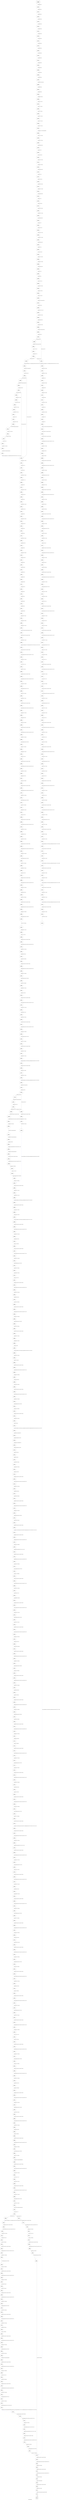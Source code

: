digraph rdp_send_client_info_pdu {
label="rdp_send_client_info_pdu"
47267 [label="N47267\n(rp:0, ep:0)\nexit", shape="doublecircle"]
47268 [label="N47268\n(rp:653, ep:653)\nentry", shape="doublecircle"]
47268 -> 47270 [label="%7 = alloca i32, align 4"]
47270 [label="N47270\n(rp:652, ep:652)", shape="circle"]
47270 -> 47271 [label="%8 = alloca i8*, align 8"]
47271 [label="N47271\n(rp:651, ep:651)", shape="circle"]
47271 -> 47272 [label="%9 = alloca i8*, align 8"]
47272 [label="N47272\n(rp:650, ep:650)", shape="circle"]
47272 -> 47273 [label="%10 = alloca i8*, align 8"]
47273 [label="N47273\n(rp:649, ep:649)", shape="circle"]
47273 -> 47274 [label="%11 = alloca i8*, align 8"]
47274 [label="N47274\n(rp:648, ep:648)", shape="circle"]
47274 -> 47275 [label="%12 = alloca i8*, align 8"]
47275 [label="N47275\n(rp:647, ep:647)", shape="circle"]
47275 -> 47276 [label="%13 = alloca i8*, align 8"]
47276 [label="N47276\n(rp:646, ep:646)", shape="circle"]
47276 -> 47277 [label="%14 = alloca i32, align 4"]
47277 [label="N47277\n(rp:645, ep:645)", shape="circle"]
47277 -> 47278 [label="%15 = alloca i32, align 4"]
47278 [label="N47278\n(rp:644, ep:644)", shape="circle"]
47278 -> 47279 [label="%16 = alloca i32, align 4"]
47279 [label="N47279\n(rp:643, ep:643)", shape="circle"]
47279 -> 47280 [label="%17 = alloca i32, align 4"]
47280 [label="N47280\n(rp:642, ep:642)", shape="circle"]
47280 -> 47281 [label="%18 = alloca i32, align 4"]
47281 [label="N47281\n(rp:641, ep:641)", shape="circle"]
47281 -> 47282 [label="%19 = alloca i32, align 4"]
47282 [label="N47282\n(rp:640, ep:640)", shape="circle"]
47282 -> 47283 [label="%20 = alloca i32, align 4"]
47283 [label="N47283\n(rp:639, ep:639)", shape="circle"]
47283 -> 47284 [label="%21 = alloca i32, align 4"]
47284 [label="N47284\n(rp:638, ep:638)", shape="circle"]
47284 -> 47285 [label="%22 = alloca i32, align 4"]
47285 [label="N47285\n(rp:637, ep:637)", shape="circle"]
47285 -> 47286 [label="%23 = alloca %struct.stream*, align 8"]
47286 [label="N47286\n(rp:636, ep:636)", shape="circle"]
47286 -> 47287 [label="%24 = alloca i64, align 8"]
47287 [label="N47287\n(rp:635, ep:635)", shape="circle"]
47287 -> 47288 [label="%25 = alloca i64, align 8"]
47288 [label="N47288\n(rp:634, ep:634)", shape="circle"]
47288 -> 47289 [label="%26 = alloca [16 x i8], align 16"]
47289 [label="N47289\n(rp:633, ep:633)", shape="circle"]
47289 -> 47291 [label="store i32 %0, i32* %7, align 4"]
47291 [label="N47291\n(rp:632, ep:632)", shape="circle"]
47291 -> 47293 [label="store i8* %1, i8** %8, align 8"]
47293 [label="N47293\n(rp:631, ep:631)", shape="circle"]
47293 -> 47295 [label="store i8* %2, i8** %9, align 8"]
47295 [label="N47295\n(rp:630, ep:630)", shape="circle"]
47295 -> 47297 [label="store i8* %3, i8** %10, align 8"]
47297 [label="N47297\n(rp:629, ep:629)", shape="circle"]
47297 -> 47299 [label="store i8* %4, i8** %11, align 8"]
47299 [label="N47299\n(rp:628, ep:628)", shape="circle"]
47299 -> 47302 [label="store i8* %5, i8** %12, align 8"]
47302 [label="N47302\n(rp:627, ep:627)", shape="circle"]
47302 -> 47303 [label="tcp_get_address --@-- %27 = call i8* @tcp_get_address()", style="dashed", color="blue"]
47303 [label="N47303\n(rp:626, ep:626)", shape="circle"]
47303 -> 47305 [label="store i8* %27, i8** %13, align 8"]
47305 [label="N47305\n(rp:625, ep:625)", shape="circle"]
47305 -> 47306 [label="%28 = load i8*, i8** %8, align 8"]
47306 [label="N47306\n(rp:624, ep:624)", shape="circle"]
47306 -> 47307 [label="%29 = call i64 @strlen(i8* %28)"]
47307 [label="N47307\n(rp:623, ep:623)", shape="circle"]
47307 -> 47308 [label="%30 = mul i64 2, %29"]
47308 [label="N47308\n(rp:622, ep:622)", shape="circle"]
47308 -> 47309 [label="%31 = trunc i64 %30 to i32"]
47309 [label="N47309\n(rp:621, ep:621)", shape="circle"]
47309 -> 47311 [label="store i32 %31, i32* %14, align 4"]
47311 [label="N47311\n(rp:620, ep:620)", shape="circle"]
47311 -> 47312 [label="%32 = load i8*, i8** %9, align 8"]
47312 [label="N47312\n(rp:619, ep:619)", shape="circle"]
47312 -> 47313 [label="%33 = call i64 @strlen(i8* %32)"]
47313 [label="N47313\n(rp:618, ep:618)", shape="circle"]
47313 -> 47314 [label="%34 = mul i64 2, %33"]
47314 [label="N47314\n(rp:617, ep:617)", shape="circle"]
47314 -> 47315 [label="%35 = trunc i64 %34 to i32"]
47315 [label="N47315\n(rp:616, ep:616)", shape="circle"]
47315 -> 47317 [label="store i32 %35, i32* %15, align 4"]
47317 [label="N47317\n(rp:615, ep:615)", shape="circle"]
47317 -> 47318 [label="%36 = load i8*, i8** %10, align 8"]
47318 [label="N47318\n(rp:614, ep:614)", shape="circle"]
47318 -> 47319 [label="%37 = call i64 @strlen(i8* %36)"]
47319 [label="N47319\n(rp:613, ep:613)", shape="circle"]
47319 -> 47320 [label="%38 = mul i64 2, %37"]
47320 [label="N47320\n(rp:612, ep:612)", shape="circle"]
47320 -> 47321 [label="%39 = trunc i64 %38 to i32"]
47321 [label="N47321\n(rp:611, ep:611)", shape="circle"]
47321 -> 47323 [label="store i32 %39, i32* %16, align 4"]
47323 [label="N47323\n(rp:610, ep:610)", shape="circle"]
47323 -> 47324 [label="%40 = load i8*, i8** %11, align 8"]
47324 [label="N47324\n(rp:609, ep:609)", shape="circle"]
47324 -> 47325 [label="%41 = call i64 @strlen(i8* %40)"]
47325 [label="N47325\n(rp:608, ep:608)", shape="circle"]
47325 -> 47326 [label="%42 = mul i64 2, %41"]
47326 [label="N47326\n(rp:607, ep:607)", shape="circle"]
47326 -> 47327 [label="%43 = trunc i64 %42 to i32"]
47327 [label="N47327\n(rp:606, ep:606)", shape="circle"]
47327 -> 47329 [label="store i32 %43, i32* %17, align 4"]
47329 [label="N47329\n(rp:605, ep:605)", shape="circle"]
47329 -> 47330 [label="%44 = load i8*, i8** %12, align 8"]
47330 [label="N47330\n(rp:604, ep:604)", shape="circle"]
47330 -> 47331 [label="%45 = call i64 @strlen(i8* %44)"]
47331 [label="N47331\n(rp:603, ep:603)", shape="circle"]
47331 -> 47332 [label="%46 = mul i64 2, %45"]
47332 [label="N47332\n(rp:602, ep:602)", shape="circle"]
47332 -> 47333 [label="%47 = trunc i64 %46 to i32"]
47333 [label="N47333\n(rp:601, ep:601)", shape="circle"]
47333 -> 47335 [label="store i32 %47, i32* %18, align 4"]
47335 [label="N47335\n(rp:600, ep:600)", shape="circle"]
47335 -> 47336 [label="%48 = load i8*, i8** %13, align 8"]
47336 [label="N47336\n(rp:599, ep:599)", shape="circle"]
47336 -> 47337 [label="%49 = call i64 @strlen(i8* %48)"]
47337 [label="N47337\n(rp:598, ep:598)", shape="circle"]
47337 -> 47338 [label="%50 = mul i64 2, %49"]
47338 [label="N47338\n(rp:597, ep:597)", shape="circle"]
47338 -> 47339 [label="%51 = add i64 %50, 2"]
47339 [label="N47339\n(rp:596, ep:596)", shape="circle"]
47339 -> 47340 [label="%52 = trunc i64 %51 to i32"]
47340 [label="N47340\n(rp:595, ep:595)", shape="circle"]
47340 -> 47342 [label="store i32 %52, i32* %19, align 4"]
47342 [label="N47342\n(rp:594, ep:594)", shape="circle"]
47342 -> 47344 [label="store i32 60, i32* %20, align 4"]
47344 [label="N47344\n(rp:593, ep:593)", shape="circle"]
47344 -> 47346 [label="store i32 0, i32* %21, align 4"]
47346 [label="N47346\n(rp:592, ep:592)", shape="circle"]
47346 -> 47347 [label="%53 = load i32, i32* @g_encryption, align 4"]
47347 [label="N47347\n(rp:591, ep:591)", shape="circle"]
47347 -> 47348 [label="%54 = icmp ne i32 %53, 0"]
47348 [label="N47348\n(rp:590, ep:590)", shape="circle"]
47348 -> 47349 [label="%55 = select i1 %54, i32 72, i32 64"]
47349 [label="N47349\n(rp:589, ep:589)", shape="circle"]
47349 -> 47352 [label="store i32 %55, i32* %22, align 4"]
47352 [label="N47352\n(rp:588, ep:588)", shape="circle"]
47352 -> 47353 [label="%56 = call i64 @time(i64* null)"]
47353 [label="N47353\n(rp:587, ep:587)", shape="circle"]
47353 -> 47356 [label="store i64 %56, i64* %24, align 8"]
47356 [label="N47356\n(rp:586, ep:586)", shape="circle"]
47356 -> 47357 [label="%57 = load i32, i32* @g_rdp_version, align 4"]
47357 [label="N47357\n(rp:585, ep:585)", shape="circle"]
47357 -> 47358 [label="%58 = icmp eq i32 %57, 4"]
47358 [label="N47358\n(rp:584, ep:584)", shape="circle"]
47358 -> 47950 [label="[!(%58 = icmp eq i32 %57, 4)]"]
47358 -> 47363 [label="[%58 = icmp eq i32 %57, 4]"]
47360 [label="N47360\n(rp:582, ep:582)", shape="circle"]
47360 -> 47361 [label="%61 = zext i16 %60 to i32"]
47361 [label="N47361\n(rp:581, ep:581)", shape="circle"]
47361 -> 47362 [label="%62 = icmp eq i32 1, %61"]
47362 [label="N47362\n(rp:580, ep:580)", shape="circle"]
47362 -> 47952 [label="[!(%62 = icmp eq i32 1, %61)]"]
47362 -> 47363 [label="[%62 = icmp eq i32 1, %61]"]
47363 [label="N47363\n(rp:579, ep:579)", shape="circle"]
47363 -> 47364 [label="logger --@-- call void @logger(i32 4, i32 0, i8* getelementptr inbounds ([55 x i8], [55 x i8]* @.str.51.1119, i32 0, i32 0))", style="dashed", color="blue"]
47364 [label="N47364\n(rp:578, ep:578)", shape="circle"]
47364 -> 47365 [label="%64 = load i32, i32* %22, align 4"]
47365 [label="N47365\n(rp:577, ep:577)", shape="circle"]
47365 -> 47366 [label="%65 = load i32, i32* %14, align 4"]
47366 [label="N47366\n(rp:576, ep:576)", shape="circle"]
47366 -> 47367 [label="%66 = add i32 18, %65"]
47367 [label="N47367\n(rp:575, ep:575)", shape="circle"]
47367 -> 47368 [label="%67 = load i32, i32* %15, align 4"]
47368 [label="N47368\n(rp:574, ep:574)", shape="circle"]
47368 -> 47369 [label="%68 = add i32 %66, %67"]
47369 [label="N47369\n(rp:573, ep:573)", shape="circle"]
47369 -> 47370 [label="%69 = load i32, i32* %16, align 4"]
47370 [label="N47370\n(rp:572, ep:572)", shape="circle"]
47370 -> 47371 [label="%70 = add i32 %68, %69"]
47371 [label="N47371\n(rp:571, ep:571)", shape="circle"]
47371 -> 47372 [label="%71 = load i32, i32* %17, align 4"]
47372 [label="N47372\n(rp:570, ep:570)", shape="circle"]
47372 -> 47373 [label="%72 = add i32 %70, %71"]
47373 [label="N47373\n(rp:569, ep:569)", shape="circle"]
47373 -> 47374 [label="%73 = load i32, i32* %18, align 4"]
47374 [label="N47374\n(rp:568, ep:568)", shape="circle"]
47374 -> 47375 [label="%74 = add i32 %72, %73"]
47375 [label="N47375\n(rp:567, ep:567)", shape="circle"]
47375 -> 47376 [label="%75 = add i32 %74, 10"]
47376 [label="N47376\n(rp:566, ep:566)", shape="circle"]
47376 -> 47377 [label="sec_init --@-- %76 = call %struct.stream* @sec_init(i32 %64, i32 %75)", style="dashed", color="blue"]
47377 [label="N47377\n(rp:565, ep:565)", shape="circle"]
47377 -> 47378 [label="store %struct.stream* %76, %struct.stream** %23, align 8"]
47378 [label="N47378\n(rp:564, ep:564)", shape="circle"]
47378 -> 47379 [label="%77 = load %struct.stream*, %struct.stream** %23, align 8"]
47379 [label="N47379\n(rp:563, ep:563)", shape="circle"]
47379 -> 47380 [label="%78 = getelementptr inbounds %struct.stream, %struct.stream* %77, i32 0, i32 0"]
47380 [label="N47380\n(rp:562, ep:562)", shape="circle"]
47380 -> 47381 [label="%79 = load i8*, i8** %78, align 8"]
47381 [label="N47381\n(rp:561, ep:561)", shape="circle"]
47381 -> 47382 [label="%80 = bitcast i8* %79 to i32*"]
47382 [label="N47382\n(rp:560, ep:560)", shape="circle"]
47382 -> 47383 [label="store i32 0, i32* %80, align 4"]
47383 [label="N47383\n(rp:559, ep:559)", shape="circle"]
47383 -> 47384 [label="%81 = load %struct.stream*, %struct.stream** %23, align 8"]
47384 [label="N47384\n(rp:558, ep:558)", shape="circle"]
47384 -> 47385 [label="%82 = getelementptr inbounds %struct.stream, %struct.stream* %81, i32 0, i32 0"]
47385 [label="N47385\n(rp:557, ep:557)", shape="circle"]
47385 -> 47386 [label="%83 = load i8*, i8** %82, align 8"]
47386 [label="N47386\n(rp:556, ep:556)", shape="circle"]
47386 -> 47387 [label="%84 = getelementptr inbounds i8, i8* %83, i64 4"]
47387 [label="N47387\n(rp:555, ep:555)", shape="circle"]
47387 -> 47388 [label="store i8* %84, i8** %82, align 8"]
47388 [label="N47388\n(rp:554, ep:554)", shape="circle"]
47388 -> 47389 [label="%85 = load i32, i32* %7, align 4"]
47389 [label="N47389\n(rp:553, ep:553)", shape="circle"]
47389 -> 47390 [label="%86 = load %struct.stream*, %struct.stream** %23, align 8"]
47390 [label="N47390\n(rp:552, ep:552)", shape="circle"]
47390 -> 47391 [label="%87 = getelementptr inbounds %struct.stream, %struct.stream* %86, i32 0, i32 0"]
47391 [label="N47391\n(rp:551, ep:551)", shape="circle"]
47391 -> 47392 [label="%88 = load i8*, i8** %87, align 8"]
47392 [label="N47392\n(rp:550, ep:550)", shape="circle"]
47392 -> 47393 [label="%89 = bitcast i8* %88 to i32*"]
47393 [label="N47393\n(rp:549, ep:549)", shape="circle"]
47393 -> 47394 [label="store i32 %85, i32* %89, align 4"]
47394 [label="N47394\n(rp:548, ep:548)", shape="circle"]
47394 -> 47395 [label="%90 = load %struct.stream*, %struct.stream** %23, align 8"]
47395 [label="N47395\n(rp:547, ep:547)", shape="circle"]
47395 -> 47396 [label="%91 = getelementptr inbounds %struct.stream, %struct.stream* %90, i32 0, i32 0"]
47396 [label="N47396\n(rp:546, ep:546)", shape="circle"]
47396 -> 47397 [label="%92 = load i8*, i8** %91, align 8"]
47397 [label="N47397\n(rp:545, ep:545)", shape="circle"]
47397 -> 47398 [label="%93 = getelementptr inbounds i8, i8* %92, i64 4"]
47398 [label="N47398\n(rp:544, ep:544)", shape="circle"]
47398 -> 47399 [label="store i8* %93, i8** %91, align 8"]
47399 [label="N47399\n(rp:543, ep:543)", shape="circle"]
47399 -> 47400 [label="%94 = load i32, i32* %14, align 4"]
47400 [label="N47400\n(rp:542, ep:542)", shape="circle"]
47400 -> 47401 [label="%95 = trunc i32 %94 to i16"]
47401 [label="N47401\n(rp:541, ep:541)", shape="circle"]
47401 -> 47402 [label="%96 = load %struct.stream*, %struct.stream** %23, align 8"]
47402 [label="N47402\n(rp:540, ep:540)", shape="circle"]
47402 -> 47403 [label="%97 = getelementptr inbounds %struct.stream, %struct.stream* %96, i32 0, i32 0"]
47403 [label="N47403\n(rp:539, ep:539)", shape="circle"]
47403 -> 47404 [label="%98 = load i8*, i8** %97, align 8"]
47404 [label="N47404\n(rp:538, ep:538)", shape="circle"]
47404 -> 47405 [label="%99 = bitcast i8* %98 to i16*"]
47405 [label="N47405\n(rp:537, ep:537)", shape="circle"]
47405 -> 47406 [label="store i16 %95, i16* %99, align 2"]
47406 [label="N47406\n(rp:536, ep:536)", shape="circle"]
47406 -> 47407 [label="%100 = load %struct.stream*, %struct.stream** %23, align 8"]
47407 [label="N47407\n(rp:535, ep:535)", shape="circle"]
47407 -> 47408 [label="%101 = getelementptr inbounds %struct.stream, %struct.stream* %100, i32 0, i32 0"]
47408 [label="N47408\n(rp:534, ep:534)", shape="circle"]
47408 -> 47409 [label="%102 = load i8*, i8** %101, align 8"]
47409 [label="N47409\n(rp:533, ep:533)", shape="circle"]
47409 -> 47410 [label="%103 = getelementptr inbounds i8, i8* %102, i64 2"]
47410 [label="N47410\n(rp:532, ep:532)", shape="circle"]
47410 -> 47411 [label="store i8* %103, i8** %101, align 8"]
47411 [label="N47411\n(rp:531, ep:531)", shape="circle"]
47411 -> 47412 [label="%104 = load i32, i32* %15, align 4"]
47412 [label="N47412\n(rp:530, ep:530)", shape="circle"]
47412 -> 47413 [label="%105 = trunc i32 %104 to i16"]
47413 [label="N47413\n(rp:529, ep:529)", shape="circle"]
47413 -> 47414 [label="%106 = load %struct.stream*, %struct.stream** %23, align 8"]
47414 [label="N47414\n(rp:528, ep:528)", shape="circle"]
47414 -> 47415 [label="%107 = getelementptr inbounds %struct.stream, %struct.stream* %106, i32 0, i32 0"]
47415 [label="N47415\n(rp:527, ep:527)", shape="circle"]
47415 -> 47416 [label="%108 = load i8*, i8** %107, align 8"]
47416 [label="N47416\n(rp:526, ep:526)", shape="circle"]
47416 -> 47417 [label="%109 = bitcast i8* %108 to i16*"]
47417 [label="N47417\n(rp:525, ep:525)", shape="circle"]
47417 -> 47418 [label="store i16 %105, i16* %109, align 2"]
47418 [label="N47418\n(rp:524, ep:524)", shape="circle"]
47418 -> 47419 [label="%110 = load %struct.stream*, %struct.stream** %23, align 8"]
47419 [label="N47419\n(rp:523, ep:523)", shape="circle"]
47419 -> 47420 [label="%111 = getelementptr inbounds %struct.stream, %struct.stream* %110, i32 0, i32 0"]
47420 [label="N47420\n(rp:522, ep:522)", shape="circle"]
47420 -> 47421 [label="%112 = load i8*, i8** %111, align 8"]
47421 [label="N47421\n(rp:521, ep:521)", shape="circle"]
47421 -> 47422 [label="%113 = getelementptr inbounds i8, i8* %112, i64 2"]
47422 [label="N47422\n(rp:520, ep:520)", shape="circle"]
47422 -> 47423 [label="store i8* %113, i8** %111, align 8"]
47423 [label="N47423\n(rp:519, ep:519)", shape="circle"]
47423 -> 47424 [label="%114 = load i32, i32* %16, align 4"]
47424 [label="N47424\n(rp:518, ep:518)", shape="circle"]
47424 -> 47425 [label="%115 = trunc i32 %114 to i16"]
47425 [label="N47425\n(rp:517, ep:517)", shape="circle"]
47425 -> 47426 [label="%116 = load %struct.stream*, %struct.stream** %23, align 8"]
47426 [label="N47426\n(rp:516, ep:516)", shape="circle"]
47426 -> 47427 [label="%117 = getelementptr inbounds %struct.stream, %struct.stream* %116, i32 0, i32 0"]
47427 [label="N47427\n(rp:515, ep:515)", shape="circle"]
47427 -> 47428 [label="%118 = load i8*, i8** %117, align 8"]
47428 [label="N47428\n(rp:514, ep:514)", shape="circle"]
47428 -> 47429 [label="%119 = bitcast i8* %118 to i16*"]
47429 [label="N47429\n(rp:513, ep:513)", shape="circle"]
47429 -> 47430 [label="store i16 %115, i16* %119, align 2"]
47430 [label="N47430\n(rp:512, ep:512)", shape="circle"]
47430 -> 47431 [label="%120 = load %struct.stream*, %struct.stream** %23, align 8"]
47431 [label="N47431\n(rp:511, ep:511)", shape="circle"]
47431 -> 47432 [label="%121 = getelementptr inbounds %struct.stream, %struct.stream* %120, i32 0, i32 0"]
47432 [label="N47432\n(rp:510, ep:510)", shape="circle"]
47432 -> 47433 [label="%122 = load i8*, i8** %121, align 8"]
47433 [label="N47433\n(rp:509, ep:509)", shape="circle"]
47433 -> 47434 [label="%123 = getelementptr inbounds i8, i8* %122, i64 2"]
47434 [label="N47434\n(rp:508, ep:508)", shape="circle"]
47434 -> 47435 [label="store i8* %123, i8** %121, align 8"]
47435 [label="N47435\n(rp:507, ep:507)", shape="circle"]
47435 -> 47436 [label="%124 = load i32, i32* %17, align 4"]
47436 [label="N47436\n(rp:506, ep:506)", shape="circle"]
47436 -> 47437 [label="%125 = trunc i32 %124 to i16"]
47437 [label="N47437\n(rp:505, ep:505)", shape="circle"]
47437 -> 47438 [label="%126 = load %struct.stream*, %struct.stream** %23, align 8"]
47438 [label="N47438\n(rp:504, ep:504)", shape="circle"]
47438 -> 47439 [label="%127 = getelementptr inbounds %struct.stream, %struct.stream* %126, i32 0, i32 0"]
47439 [label="N47439\n(rp:503, ep:503)", shape="circle"]
47439 -> 47440 [label="%128 = load i8*, i8** %127, align 8"]
47440 [label="N47440\n(rp:502, ep:502)", shape="circle"]
47440 -> 47441 [label="%129 = bitcast i8* %128 to i16*"]
47441 [label="N47441\n(rp:501, ep:501)", shape="circle"]
47441 -> 47442 [label="store i16 %125, i16* %129, align 2"]
47442 [label="N47442\n(rp:500, ep:500)", shape="circle"]
47442 -> 47443 [label="%130 = load %struct.stream*, %struct.stream** %23, align 8"]
47443 [label="N47443\n(rp:499, ep:499)", shape="circle"]
47443 -> 47444 [label="%131 = getelementptr inbounds %struct.stream, %struct.stream* %130, i32 0, i32 0"]
47444 [label="N47444\n(rp:498, ep:498)", shape="circle"]
47444 -> 47445 [label="%132 = load i8*, i8** %131, align 8"]
47445 [label="N47445\n(rp:497, ep:497)", shape="circle"]
47445 -> 47446 [label="%133 = getelementptr inbounds i8, i8* %132, i64 2"]
47446 [label="N47446\n(rp:496, ep:496)", shape="circle"]
47446 -> 47447 [label="store i8* %133, i8** %131, align 8"]
47447 [label="N47447\n(rp:495, ep:495)", shape="circle"]
47447 -> 47448 [label="%134 = load i32, i32* %18, align 4"]
47448 [label="N47448\n(rp:494, ep:494)", shape="circle"]
47448 -> 47449 [label="%135 = trunc i32 %134 to i16"]
47449 [label="N47449\n(rp:493, ep:493)", shape="circle"]
47449 -> 47450 [label="%136 = load %struct.stream*, %struct.stream** %23, align 8"]
47450 [label="N47450\n(rp:492, ep:492)", shape="circle"]
47450 -> 47451 [label="%137 = getelementptr inbounds %struct.stream, %struct.stream* %136, i32 0, i32 0"]
47451 [label="N47451\n(rp:491, ep:491)", shape="circle"]
47451 -> 47452 [label="%138 = load i8*, i8** %137, align 8"]
47452 [label="N47452\n(rp:490, ep:490)", shape="circle"]
47452 -> 47453 [label="%139 = bitcast i8* %138 to i16*"]
47453 [label="N47453\n(rp:489, ep:489)", shape="circle"]
47453 -> 47454 [label="store i16 %135, i16* %139, align 2"]
47454 [label="N47454\n(rp:488, ep:488)", shape="circle"]
47454 -> 47455 [label="%140 = load %struct.stream*, %struct.stream** %23, align 8"]
47455 [label="N47455\n(rp:487, ep:487)", shape="circle"]
47455 -> 47456 [label="%141 = getelementptr inbounds %struct.stream, %struct.stream* %140, i32 0, i32 0"]
47456 [label="N47456\n(rp:486, ep:486)", shape="circle"]
47456 -> 47457 [label="%142 = load i8*, i8** %141, align 8"]
47457 [label="N47457\n(rp:485, ep:485)", shape="circle"]
47457 -> 47458 [label="%143 = getelementptr inbounds i8, i8* %142, i64 2"]
47458 [label="N47458\n(rp:484, ep:484)", shape="circle"]
47458 -> 47459 [label="store i8* %143, i8** %141, align 8"]
47459 [label="N47459\n(rp:483, ep:483)", shape="circle"]
47459 -> 47460 [label="%144 = load %struct.stream*, %struct.stream** %23, align 8"]
47460 [label="N47460\n(rp:482, ep:482)", shape="circle"]
47460 -> 47461 [label="%145 = load i8*, i8** %8, align 8"]
47461 [label="N47461\n(rp:481, ep:481)", shape="circle"]
47461 -> 47462 [label="%146 = load i32, i32* %14, align 4"]
47462 [label="N47462\n(rp:480, ep:480)", shape="circle"]
47462 -> 47463 [label="rdp_out_unistr_mandatory_null --@-- call void @rdp_out_unistr_mandatory_null(%struct.stream* %144, i8* %145, i32 %146)", style="dashed", color="blue"]
47463 [label="N47463\n(rp:479, ep:479)", shape="circle"]
47463 -> 47464 [label="%147 = load %struct.stream*, %struct.stream** %23, align 8"]
47464 [label="N47464\n(rp:478, ep:478)", shape="circle"]
47464 -> 47465 [label="%148 = load i8*, i8** %9, align 8"]
47465 [label="N47465\n(rp:477, ep:477)", shape="circle"]
47465 -> 47466 [label="%149 = load i32, i32* %15, align 4"]
47466 [label="N47466\n(rp:476, ep:476)", shape="circle"]
47466 -> 47467 [label="rdp_out_unistr_mandatory_null --@-- call void @rdp_out_unistr_mandatory_null(%struct.stream* %147, i8* %148, i32 %149)", style="dashed", color="blue"]
47467 [label="N47467\n(rp:475, ep:475)", shape="circle"]
47467 -> 47468 [label="%150 = load %struct.stream*, %struct.stream** %23, align 8"]
47468 [label="N47468\n(rp:474, ep:474)", shape="circle"]
47468 -> 47469 [label="%151 = load i8*, i8** %10, align 8"]
47469 [label="N47469\n(rp:473, ep:473)", shape="circle"]
47469 -> 47470 [label="%152 = load i32, i32* %16, align 4"]
47470 [label="N47470\n(rp:472, ep:472)", shape="circle"]
47470 -> 47471 [label="rdp_out_unistr_mandatory_null --@-- call void @rdp_out_unistr_mandatory_null(%struct.stream* %150, i8* %151, i32 %152)", style="dashed", color="blue"]
47471 [label="N47471\n(rp:471, ep:471)", shape="circle"]
47471 -> 47472 [label="%153 = load %struct.stream*, %struct.stream** %23, align 8"]
47472 [label="N47472\n(rp:470, ep:470)", shape="circle"]
47472 -> 47473 [label="%154 = load i8*, i8** %11, align 8"]
47473 [label="N47473\n(rp:469, ep:469)", shape="circle"]
47473 -> 47474 [label="%155 = load i32, i32* %17, align 4"]
47474 [label="N47474\n(rp:468, ep:468)", shape="circle"]
47474 -> 47475 [label="rdp_out_unistr_mandatory_null --@-- call void @rdp_out_unistr_mandatory_null(%struct.stream* %153, i8* %154, i32 %155)", style="dashed", color="blue"]
47475 [label="N47475\n(rp:467, ep:467)", shape="circle"]
47475 -> 47476 [label="%156 = load %struct.stream*, %struct.stream** %23, align 8"]
47476 [label="N47476\n(rp:466, ep:466)", shape="circle"]
47476 -> 47477 [label="%157 = load i8*, i8** %12, align 8"]
47477 [label="N47477\n(rp:465, ep:465)", shape="circle"]
47477 -> 47478 [label="%158 = load i32, i32* %18, align 4"]
47478 [label="N47478\n(rp:464, ep:464)", shape="circle"]
47478 -> 47938 [label="rdp_out_unistr_mandatory_null --@-- call void @rdp_out_unistr_mandatory_null(%struct.stream* %156, i8* %157, i32 %158)", style="dashed", color="blue"]
47481 [label="N47481\n(rp:462, ep:462)", shape="circle"]
47481 -> 47482 [label="%160 = load i32, i32* @g_redirect, align 4"]
47482 [label="N47482\n(rp:461, ep:461)", shape="circle"]
47482 -> 47483 [label="%161 = icmp eq i32 %160, 1"]
47483 [label="N47483\n(rp:460, ep:460)", shape="circle"]
47483 -> 47953 [label="[%161 = icmp eq i32 %160, 1]"]
47483 -> 47501 [label="[!(%161 = icmp eq i32 %160, 1)]"]
47485 [label="N47485\n(rp:458, ep:458)", shape="circle"]
47485 -> 47486 [label="%164 = icmp ugt i32 %163, 0"]
47486 [label="N47486\n(rp:457, ep:457)", shape="circle"]
47486 -> 47955 [label="[%164 = icmp ugt i32 %163, 0]"]
47486 -> 47501 [label="[!(%164 = icmp ugt i32 %163, 0)]"]
47488 [label="N47488\n(rp:455, ep:455)", shape="circle"]
47488 -> 47489 [label="%167 = and i32 %166, -262145"]
47489 [label="N47489\n(rp:454, ep:454)", shape="circle"]
47489 -> 47490 [label="store i32 %167, i32* %7, align 4"]
47490 [label="N47490\n(rp:453, ep:453)", shape="circle"]
47490 -> 47491 [label="%168 = load i32, i32* %7, align 4"]
47491 [label="N47491\n(rp:452, ep:452)", shape="circle"]
47491 -> 47492 [label="%169 = or i32 %168, 8"]
47492 [label="N47492\n(rp:451, ep:451)", shape="circle"]
47492 -> 47493 [label="store i32 %169, i32* %7, align 4"]
47493 [label="N47493\n(rp:450, ep:450)", shape="circle"]
47493 -> 47494 [label="%170 = load i32, i32* @g_redirect_cookie_len, align 4"]
47494 [label="N47494\n(rp:449, ep:449)", shape="circle"]
47494 -> 47495 [label="store i32 %170, i32* %16, align 4"]
47495 [label="N47495\n(rp:448, ep:448)", shape="circle"]
47495 -> 47496 [label="%171 = load i32, i32* %16, align 4"]
47496 [label="N47496\n(rp:447, ep:447)", shape="circle"]
47496 -> 47497 [label="%172 = sub i32 %171, 2"]
47497 [label="N47497\n(rp:446, ep:446)", shape="circle"]
47497 -> 47498 [label="store i32 %172, i32* %16, align 4"]
47498 [label="N47498\n(rp:445, ep:445)", shape="circle"]
47498 -> 47499 [label="%173 = load i32, i32* @g_redirect_cookie_len, align 4"]
47499 [label="N47499\n(rp:444, ep:444)", shape="circle"]
47499 -> 47501 [label="logger --@-- call void @logger(i32 4, i32 0, i8* getelementptr inbounds ([66 x i8], [66 x i8]* @.str.53.1121, i32 0, i32 0), i32 %173)", style="dashed", color="blue"]
47501 [label="N47501\n(rp:443, ep:443)", shape="circle"]
47501 -> 47502 [label="%175 = load i32, i32* %14, align 4"]
47502 [label="N47502\n(rp:442, ep:442)", shape="circle"]
47502 -> 47503 [label="%176 = add i32 20, %175"]
47503 [label="N47503\n(rp:441, ep:441)", shape="circle"]
47503 -> 47504 [label="%177 = add i32 %176, 2"]
47504 [label="N47504\n(rp:440, ep:440)", shape="circle"]
47504 -> 47505 [label="%178 = load i32, i32* %15, align 4"]
47505 [label="N47505\n(rp:439, ep:439)", shape="circle"]
47505 -> 47506 [label="%179 = add i32 %177, %178"]
47506 [label="N47506\n(rp:438, ep:438)", shape="circle"]
47506 -> 47507 [label="%180 = add i32 %179, 2"]
47507 [label="N47507\n(rp:437, ep:437)", shape="circle"]
47507 -> 47508 [label="%181 = load i32, i32* %16, align 4"]
47508 [label="N47508\n(rp:436, ep:436)", shape="circle"]
47508 -> 47509 [label="%182 = add i32 %180, %181"]
47509 [label="N47509\n(rp:435, ep:435)", shape="circle"]
47509 -> 47510 [label="%183 = add i32 %182, 2"]
47510 [label="N47510\n(rp:434, ep:434)", shape="circle"]
47510 -> 47511 [label="%184 = load i32, i32* %17, align 4"]
47511 [label="N47511\n(rp:433, ep:433)", shape="circle"]
47511 -> 47512 [label="%185 = add i32 %183, %184"]
47512 [label="N47512\n(rp:432, ep:432)", shape="circle"]
47512 -> 47513 [label="%186 = add i32 %185, 2"]
47513 [label="N47513\n(rp:431, ep:431)", shape="circle"]
47513 -> 47514 [label="%187 = load i32, i32* %18, align 4"]
47514 [label="N47514\n(rp:430, ep:430)", shape="circle"]
47514 -> 47515 [label="%188 = add i32 %186, %187"]
47515 [label="N47515\n(rp:429, ep:429)", shape="circle"]
47515 -> 47516 [label="%189 = add i32 %188, 2"]
47516 [label="N47516\n(rp:428, ep:428)", shape="circle"]
47516 -> 47517 [label="%190 = add i32 %189, 2"]
47517 [label="N47517\n(rp:427, ep:427)", shape="circle"]
47517 -> 47518 [label="%191 = load i32, i32* %19, align 4"]
47518 [label="N47518\n(rp:426, ep:426)", shape="circle"]
47518 -> 47519 [label="%192 = add i32 %190, %191"]
47519 [label="N47519\n(rp:425, ep:425)", shape="circle"]
47519 -> 47520 [label="%193 = add i32 %192, 2"]
47520 [label="N47520\n(rp:424, ep:424)", shape="circle"]
47520 -> 47521 [label="%194 = load i32, i32* %20, align 4"]
47521 [label="N47521\n(rp:423, ep:423)", shape="circle"]
47521 -> 47522 [label="%195 = add i32 %193, %194"]
47522 [label="N47522\n(rp:422, ep:422)", shape="circle"]
47522 -> 47523 [label="%196 = add i32 %195, 4"]
47523 [label="N47523\n(rp:421, ep:421)", shape="circle"]
47523 -> 47524 [label="%197 = add i32 %196, 64"]
47524 [label="N47524\n(rp:420, ep:420)", shape="circle"]
47524 -> 47525 [label="%198 = add i32 %197, 16"]
47525 [label="N47525\n(rp:419, ep:419)", shape="circle"]
47525 -> 47526 [label="%199 = add i32 %198, 4"]
47526 [label="N47526\n(rp:418, ep:418)", shape="circle"]
47526 -> 47527 [label="%200 = add i32 %199, 64"]
47527 [label="N47527\n(rp:417, ep:417)", shape="circle"]
47527 -> 47528 [label="%201 = add i32 %200, 16"]
47528 [label="N47528\n(rp:416, ep:416)", shape="circle"]
47528 -> 47529 [label="%202 = add i32 %201, 4"]
47529 [label="N47529\n(rp:415, ep:415)", shape="circle"]
47529 -> 47530 [label="%203 = add i32 %202, 4"]
47530 [label="N47530\n(rp:414, ep:414)", shape="circle"]
47530 -> 47531 [label="%204 = add i32 %203, 4"]
47531 [label="N47531\n(rp:413, ep:413)", shape="circle"]
47531 -> 47532 [label="%205 = add i32 %204, 2"]
47532 [label="N47532\n(rp:412, ep:412)", shape="circle"]
47532 -> 47533 [label="%206 = add i32 %205, 28"]
47533 [label="N47533\n(rp:411, ep:411)", shape="circle"]
47533 -> 47534 [label="store i32 %206, i32* %21, align 4"]
47534 [label="N47534\n(rp:410, ep:410)", shape="circle"]
47534 -> 47535 [label="%207 = load i32, i32* %22, align 4"]
47535 [label="N47535\n(rp:409, ep:409)", shape="circle"]
47535 -> 47536 [label="%208 = load i32, i32* %21, align 4"]
47536 [label="N47536\n(rp:408, ep:408)", shape="circle"]
47536 -> 47537 [label="sec_init --@-- %209 = call %struct.stream* @sec_init(i32 %207, i32 %208)", style="dashed", color="blue"]
47537 [label="N47537\n(rp:407, ep:407)", shape="circle"]
47537 -> 47538 [label="store %struct.stream* %209, %struct.stream** %23, align 8"]
47538 [label="N47538\n(rp:406, ep:406)", shape="circle"]
47538 -> 47539 [label="%210 = load i32, i32* %21, align 4"]
47539 [label="N47539\n(rp:405, ep:405)", shape="circle"]
47539 -> 47540 [label="logger --@-- call void @logger(i32 4, i32 0, i8* getelementptr inbounds ([57 x i8], [57 x i8]* @.str.54.1122, i32 0, i32 0), i32 %210)", style="dashed", color="blue"]
47540 [label="N47540\n(rp:404, ep:404)", shape="circle"]
47540 -> 47541 [label="%211 = load %struct.stream*, %struct.stream** %23, align 8"]
47541 [label="N47541\n(rp:403, ep:403)", shape="circle"]
47541 -> 47542 [label="%212 = getelementptr inbounds %struct.stream, %struct.stream* %211, i32 0, i32 0"]
47542 [label="N47542\n(rp:402, ep:402)", shape="circle"]
47542 -> 47543 [label="%213 = load i8*, i8** %212, align 8"]
47543 [label="N47543\n(rp:401, ep:401)", shape="circle"]
47543 -> 47544 [label="%214 = bitcast i8* %213 to i32*"]
47544 [label="N47544\n(rp:400, ep:400)", shape="circle"]
47544 -> 47545 [label="store i32 0, i32* %214, align 4"]
47545 [label="N47545\n(rp:399, ep:399)", shape="circle"]
47545 -> 47546 [label="%215 = load %struct.stream*, %struct.stream** %23, align 8"]
47546 [label="N47546\n(rp:398, ep:398)", shape="circle"]
47546 -> 47547 [label="%216 = getelementptr inbounds %struct.stream, %struct.stream* %215, i32 0, i32 0"]
47547 [label="N47547\n(rp:397, ep:397)", shape="circle"]
47547 -> 47548 [label="%217 = load i8*, i8** %216, align 8"]
47548 [label="N47548\n(rp:396, ep:396)", shape="circle"]
47548 -> 47549 [label="%218 = getelementptr inbounds i8, i8* %217, i64 4"]
47549 [label="N47549\n(rp:395, ep:395)", shape="circle"]
47549 -> 47550 [label="store i8* %218, i8** %216, align 8"]
47550 [label="N47550\n(rp:394, ep:394)", shape="circle"]
47550 -> 47551 [label="%219 = load i32, i32* %7, align 4"]
47551 [label="N47551\n(rp:393, ep:393)", shape="circle"]
47551 -> 47552 [label="%220 = load %struct.stream*, %struct.stream** %23, align 8"]
47552 [label="N47552\n(rp:392, ep:392)", shape="circle"]
47552 -> 47553 [label="%221 = getelementptr inbounds %struct.stream, %struct.stream* %220, i32 0, i32 0"]
47553 [label="N47553\n(rp:391, ep:391)", shape="circle"]
47553 -> 47554 [label="%222 = load i8*, i8** %221, align 8"]
47554 [label="N47554\n(rp:390, ep:390)", shape="circle"]
47554 -> 47555 [label="%223 = bitcast i8* %222 to i32*"]
47555 [label="N47555\n(rp:389, ep:389)", shape="circle"]
47555 -> 47556 [label="store i32 %219, i32* %223, align 4"]
47556 [label="N47556\n(rp:388, ep:388)", shape="circle"]
47556 -> 47557 [label="%224 = load %struct.stream*, %struct.stream** %23, align 8"]
47557 [label="N47557\n(rp:387, ep:387)", shape="circle"]
47557 -> 47558 [label="%225 = getelementptr inbounds %struct.stream, %struct.stream* %224, i32 0, i32 0"]
47558 [label="N47558\n(rp:386, ep:386)", shape="circle"]
47558 -> 47559 [label="%226 = load i8*, i8** %225, align 8"]
47559 [label="N47559\n(rp:385, ep:385)", shape="circle"]
47559 -> 47560 [label="%227 = getelementptr inbounds i8, i8* %226, i64 4"]
47560 [label="N47560\n(rp:384, ep:384)", shape="circle"]
47560 -> 47561 [label="store i8* %227, i8** %225, align 8"]
47561 [label="N47561\n(rp:383, ep:383)", shape="circle"]
47561 -> 47562 [label="%228 = load i32, i32* %14, align 4"]
47562 [label="N47562\n(rp:382, ep:382)", shape="circle"]
47562 -> 47563 [label="%229 = trunc i32 %228 to i16"]
47563 [label="N47563\n(rp:381, ep:381)", shape="circle"]
47563 -> 47564 [label="%230 = load %struct.stream*, %struct.stream** %23, align 8"]
47564 [label="N47564\n(rp:380, ep:380)", shape="circle"]
47564 -> 47565 [label="%231 = getelementptr inbounds %struct.stream, %struct.stream* %230, i32 0, i32 0"]
47565 [label="N47565\n(rp:379, ep:379)", shape="circle"]
47565 -> 47566 [label="%232 = load i8*, i8** %231, align 8"]
47566 [label="N47566\n(rp:378, ep:378)", shape="circle"]
47566 -> 47567 [label="%233 = bitcast i8* %232 to i16*"]
47567 [label="N47567\n(rp:377, ep:377)", shape="circle"]
47567 -> 47568 [label="store i16 %229, i16* %233, align 2"]
47568 [label="N47568\n(rp:376, ep:376)", shape="circle"]
47568 -> 47569 [label="%234 = load %struct.stream*, %struct.stream** %23, align 8"]
47569 [label="N47569\n(rp:375, ep:375)", shape="circle"]
47569 -> 47570 [label="%235 = getelementptr inbounds %struct.stream, %struct.stream* %234, i32 0, i32 0"]
47570 [label="N47570\n(rp:374, ep:374)", shape="circle"]
47570 -> 47571 [label="%236 = load i8*, i8** %235, align 8"]
47571 [label="N47571\n(rp:373, ep:373)", shape="circle"]
47571 -> 47572 [label="%237 = getelementptr inbounds i8, i8* %236, i64 2"]
47572 [label="N47572\n(rp:372, ep:372)", shape="circle"]
47572 -> 47573 [label="store i8* %237, i8** %235, align 8"]
47573 [label="N47573\n(rp:371, ep:371)", shape="circle"]
47573 -> 47574 [label="%238 = load i32, i32* %15, align 4"]
47574 [label="N47574\n(rp:370, ep:370)", shape="circle"]
47574 -> 47575 [label="%239 = trunc i32 %238 to i16"]
47575 [label="N47575\n(rp:369, ep:369)", shape="circle"]
47575 -> 47576 [label="%240 = load %struct.stream*, %struct.stream** %23, align 8"]
47576 [label="N47576\n(rp:368, ep:368)", shape="circle"]
47576 -> 47577 [label="%241 = getelementptr inbounds %struct.stream, %struct.stream* %240, i32 0, i32 0"]
47577 [label="N47577\n(rp:367, ep:367)", shape="circle"]
47577 -> 47578 [label="%242 = load i8*, i8** %241, align 8"]
47578 [label="N47578\n(rp:366, ep:366)", shape="circle"]
47578 -> 47579 [label="%243 = bitcast i8* %242 to i16*"]
47579 [label="N47579\n(rp:365, ep:365)", shape="circle"]
47579 -> 47580 [label="store i16 %239, i16* %243, align 2"]
47580 [label="N47580\n(rp:364, ep:364)", shape="circle"]
47580 -> 47581 [label="%244 = load %struct.stream*, %struct.stream** %23, align 8"]
47581 [label="N47581\n(rp:363, ep:363)", shape="circle"]
47581 -> 47582 [label="%245 = getelementptr inbounds %struct.stream, %struct.stream* %244, i32 0, i32 0"]
47582 [label="N47582\n(rp:362, ep:362)", shape="circle"]
47582 -> 47583 [label="%246 = load i8*, i8** %245, align 8"]
47583 [label="N47583\n(rp:361, ep:361)", shape="circle"]
47583 -> 47584 [label="%247 = getelementptr inbounds i8, i8* %246, i64 2"]
47584 [label="N47584\n(rp:360, ep:360)", shape="circle"]
47584 -> 47585 [label="store i8* %247, i8** %245, align 8"]
47585 [label="N47585\n(rp:359, ep:359)", shape="circle"]
47585 -> 47586 [label="%248 = load i32, i32* %16, align 4"]
47586 [label="N47586\n(rp:358, ep:358)", shape="circle"]
47586 -> 47587 [label="%249 = trunc i32 %248 to i16"]
47587 [label="N47587\n(rp:357, ep:357)", shape="circle"]
47587 -> 47588 [label="%250 = load %struct.stream*, %struct.stream** %23, align 8"]
47588 [label="N47588\n(rp:356, ep:356)", shape="circle"]
47588 -> 47589 [label="%251 = getelementptr inbounds %struct.stream, %struct.stream* %250, i32 0, i32 0"]
47589 [label="N47589\n(rp:355, ep:355)", shape="circle"]
47589 -> 47590 [label="%252 = load i8*, i8** %251, align 8"]
47590 [label="N47590\n(rp:354, ep:354)", shape="circle"]
47590 -> 47591 [label="%253 = bitcast i8* %252 to i16*"]
47591 [label="N47591\n(rp:353, ep:353)", shape="circle"]
47591 -> 47592 [label="store i16 %249, i16* %253, align 2"]
47592 [label="N47592\n(rp:352, ep:352)", shape="circle"]
47592 -> 47593 [label="%254 = load %struct.stream*, %struct.stream** %23, align 8"]
47593 [label="N47593\n(rp:351, ep:351)", shape="circle"]
47593 -> 47594 [label="%255 = getelementptr inbounds %struct.stream, %struct.stream* %254, i32 0, i32 0"]
47594 [label="N47594\n(rp:350, ep:350)", shape="circle"]
47594 -> 47595 [label="%256 = load i8*, i8** %255, align 8"]
47595 [label="N47595\n(rp:349, ep:349)", shape="circle"]
47595 -> 47596 [label="%257 = getelementptr inbounds i8, i8* %256, i64 2"]
47596 [label="N47596\n(rp:348, ep:348)", shape="circle"]
47596 -> 47597 [label="store i8* %257, i8** %255, align 8"]
47597 [label="N47597\n(rp:347, ep:347)", shape="circle"]
47597 -> 47598 [label="%258 = load i32, i32* %17, align 4"]
47598 [label="N47598\n(rp:346, ep:346)", shape="circle"]
47598 -> 47599 [label="%259 = trunc i32 %258 to i16"]
47599 [label="N47599\n(rp:345, ep:345)", shape="circle"]
47599 -> 47600 [label="%260 = load %struct.stream*, %struct.stream** %23, align 8"]
47600 [label="N47600\n(rp:344, ep:344)", shape="circle"]
47600 -> 47601 [label="%261 = getelementptr inbounds %struct.stream, %struct.stream* %260, i32 0, i32 0"]
47601 [label="N47601\n(rp:343, ep:343)", shape="circle"]
47601 -> 47602 [label="%262 = load i8*, i8** %261, align 8"]
47602 [label="N47602\n(rp:342, ep:342)", shape="circle"]
47602 -> 47603 [label="%263 = bitcast i8* %262 to i16*"]
47603 [label="N47603\n(rp:341, ep:341)", shape="circle"]
47603 -> 47604 [label="store i16 %259, i16* %263, align 2"]
47604 [label="N47604\n(rp:340, ep:340)", shape="circle"]
47604 -> 47605 [label="%264 = load %struct.stream*, %struct.stream** %23, align 8"]
47605 [label="N47605\n(rp:339, ep:339)", shape="circle"]
47605 -> 47606 [label="%265 = getelementptr inbounds %struct.stream, %struct.stream* %264, i32 0, i32 0"]
47606 [label="N47606\n(rp:338, ep:338)", shape="circle"]
47606 -> 47607 [label="%266 = load i8*, i8** %265, align 8"]
47607 [label="N47607\n(rp:337, ep:337)", shape="circle"]
47607 -> 47608 [label="%267 = getelementptr inbounds i8, i8* %266, i64 2"]
47608 [label="N47608\n(rp:336, ep:336)", shape="circle"]
47608 -> 47609 [label="store i8* %267, i8** %265, align 8"]
47609 [label="N47609\n(rp:335, ep:335)", shape="circle"]
47609 -> 47610 [label="%268 = load i32, i32* %18, align 4"]
47610 [label="N47610\n(rp:334, ep:334)", shape="circle"]
47610 -> 47611 [label="%269 = trunc i32 %268 to i16"]
47611 [label="N47611\n(rp:333, ep:333)", shape="circle"]
47611 -> 47612 [label="%270 = load %struct.stream*, %struct.stream** %23, align 8"]
47612 [label="N47612\n(rp:332, ep:332)", shape="circle"]
47612 -> 47613 [label="%271 = getelementptr inbounds %struct.stream, %struct.stream* %270, i32 0, i32 0"]
47613 [label="N47613\n(rp:331, ep:331)", shape="circle"]
47613 -> 47614 [label="%272 = load i8*, i8** %271, align 8"]
47614 [label="N47614\n(rp:330, ep:330)", shape="circle"]
47614 -> 47615 [label="%273 = bitcast i8* %272 to i16*"]
47615 [label="N47615\n(rp:329, ep:329)", shape="circle"]
47615 -> 47616 [label="store i16 %269, i16* %273, align 2"]
47616 [label="N47616\n(rp:328, ep:328)", shape="circle"]
47616 -> 47617 [label="%274 = load %struct.stream*, %struct.stream** %23, align 8"]
47617 [label="N47617\n(rp:327, ep:327)", shape="circle"]
47617 -> 47618 [label="%275 = getelementptr inbounds %struct.stream, %struct.stream* %274, i32 0, i32 0"]
47618 [label="N47618\n(rp:326, ep:326)", shape="circle"]
47618 -> 47619 [label="%276 = load i8*, i8** %275, align 8"]
47619 [label="N47619\n(rp:325, ep:325)", shape="circle"]
47619 -> 47620 [label="%277 = getelementptr inbounds i8, i8* %276, i64 2"]
47620 [label="N47620\n(rp:324, ep:324)", shape="circle"]
47620 -> 47621 [label="store i8* %277, i8** %275, align 8"]
47621 [label="N47621\n(rp:323, ep:323)", shape="circle"]
47621 -> 47622 [label="%278 = load %struct.stream*, %struct.stream** %23, align 8"]
47622 [label="N47622\n(rp:322, ep:322)", shape="circle"]
47622 -> 47623 [label="%279 = load i8*, i8** %8, align 8"]
47623 [label="N47623\n(rp:321, ep:321)", shape="circle"]
47623 -> 47624 [label="%280 = load i32, i32* %14, align 4"]
47624 [label="N47624\n(rp:320, ep:320)", shape="circle"]
47624 -> 47625 [label="rdp_out_unistr_mandatory_null --@-- call void @rdp_out_unistr_mandatory_null(%struct.stream* %278, i8* %279, i32 %280)", style="dashed", color="blue"]
47625 [label="N47625\n(rp:319, ep:319)", shape="circle"]
47625 -> 47626 [label="%281 = load %struct.stream*, %struct.stream** %23, align 8"]
47626 [label="N47626\n(rp:318, ep:318)", shape="circle"]
47626 -> 47627 [label="%282 = load i8*, i8** %9, align 8"]
47627 [label="N47627\n(rp:317, ep:317)", shape="circle"]
47627 -> 47628 [label="%283 = load i32, i32* %15, align 4"]
47628 [label="N47628\n(rp:316, ep:316)", shape="circle"]
47628 -> 47629 [label="rdp_out_unistr_mandatory_null --@-- call void @rdp_out_unistr_mandatory_null(%struct.stream* %281, i8* %282, i32 %283)", style="dashed", color="blue"]
47629 [label="N47629\n(rp:315, ep:315)", shape="circle"]
47629 -> 47630 [label="%284 = load i32, i32* @g_redirect, align 4"]
47630 [label="N47630\n(rp:314, ep:314)", shape="circle"]
47630 -> 47631 [label="%285 = icmp eq i32 %284, 1"]
47631 [label="N47631\n(rp:313, ep:313)", shape="circle"]
47631 -> 47957 [label="[%285 = icmp eq i32 %284, 1]"]
47631 -> 47650 [label="[!(%285 = icmp eq i32 %284, 1)]"]
47633 [label="N47633\n(rp:311, ep:311)", shape="circle"]
47633 -> 47634 [label="%288 = icmp ult i32 0, %287"]
47634 [label="N47634\n(rp:310, ep:310)", shape="circle"]
47634 -> 47959 [label="[%288 = icmp ult i32 0, %287]"]
47634 -> 47650 [label="[!(%288 = icmp ult i32 0, %287)]"]
47636 [label="N47636\n(rp:304, ep:304)", shape="circle"]
47636 -> 47637 [label="%291 = getelementptr inbounds %struct.stream, %struct.stream* %290, i32 0, i32 0"]
47637 [label="N47637\n(rp:303, ep:303)", shape="circle"]
47637 -> 47638 [label="%292 = load i8*, i8** %291, align 8"]
47638 [label="N47638\n(rp:302, ep:302)", shape="circle"]
47638 -> 47639 [label="%293 = load i8*, i8** @g_redirect_cookie, align 8"]
47639 [label="N47639\n(rp:301, ep:301)", shape="circle"]
47639 -> 47640 [label="%294 = load i32, i32* @g_redirect_cookie_len, align 4"]
47640 [label="N47640\n(rp:300, ep:300)", shape="circle"]
47640 -> 47641 [label="%295 = zext i32 %294 to i64"]
47641 [label="N47641\n(rp:299, ep:299)", shape="circle"]
47641 -> 47642 [label="call void @llvm.memcpy.p0i8.p0i8.i64(i8* %292, i8* %293, i64 %295, i32 1, i1 false)"]
47642 [label="N47642\n(rp:298, ep:298)", shape="circle"]
47642 -> 47643 [label="%296 = load i32, i32* @g_redirect_cookie_len, align 4"]
47643 [label="N47643\n(rp:297, ep:297)", shape="circle"]
47643 -> 47644 [label="%297 = load %struct.stream*, %struct.stream** %23, align 8"]
47644 [label="N47644\n(rp:296, ep:296)", shape="circle"]
47644 -> 47645 [label="%298 = getelementptr inbounds %struct.stream, %struct.stream* %297, i32 0, i32 0"]
47645 [label="N47645\n(rp:295, ep:295)", shape="circle"]
47645 -> 47646 [label="%299 = load i8*, i8** %298, align 8"]
47646 [label="N47646\n(rp:294, ep:294)", shape="circle"]
47646 -> 47647 [label="%300 = zext i32 %296 to i64"]
47647 [label="N47647\n(rp:293, ep:293)", shape="circle"]
47647 -> 47648 [label="%301 = getelementptr inbounds i8, i8* %299, i64 %300"]
47648 [label="N47648\n(rp:292, ep:292)", shape="circle"]
47648 -> 47655 [label="store i8* %301, i8** %298, align 8"]
47650 [label="N47650\n(rp:309, ep:309)", shape="circle"]
47650 -> 47651 [label="%303 = load %struct.stream*, %struct.stream** %23, align 8"]
47651 [label="N47651\n(rp:308, ep:308)", shape="circle"]
47651 -> 47652 [label="%304 = load i8*, i8** %10, align 8"]
47652 [label="N47652\n(rp:307, ep:307)", shape="circle"]
47652 -> 47653 [label="%305 = load i32, i32* %16, align 4"]
47653 [label="N47653\n(rp:306, ep:306)", shape="circle"]
47653 -> 47655 [label="rdp_out_unistr_mandatory_null --@-- call void @rdp_out_unistr_mandatory_null(%struct.stream* %303, i8* %304, i32 %305)", style="dashed", color="blue"]
47655 [label="N47655\n(rp:291, ep:291)", shape="circle"]
47655 -> 47656 [label="%307 = load %struct.stream*, %struct.stream** %23, align 8"]
47656 [label="N47656\n(rp:290, ep:290)", shape="circle"]
47656 -> 47657 [label="%308 = load i8*, i8** %11, align 8"]
47657 [label="N47657\n(rp:289, ep:289)", shape="circle"]
47657 -> 47658 [label="%309 = load i32, i32* %17, align 4"]
47658 [label="N47658\n(rp:288, ep:288)", shape="circle"]
47658 -> 47659 [label="rdp_out_unistr_mandatory_null --@-- call void @rdp_out_unistr_mandatory_null(%struct.stream* %307, i8* %308, i32 %309)", style="dashed", color="blue"]
47659 [label="N47659\n(rp:287, ep:287)", shape="circle"]
47659 -> 47660 [label="%310 = load %struct.stream*, %struct.stream** %23, align 8"]
47660 [label="N47660\n(rp:286, ep:286)", shape="circle"]
47660 -> 47661 [label="%311 = load i8*, i8** %12, align 8"]
47661 [label="N47661\n(rp:285, ep:285)", shape="circle"]
47661 -> 47662 [label="%312 = load i32, i32* %18, align 4"]
47662 [label="N47662\n(rp:284, ep:284)", shape="circle"]
47662 -> 47663 [label="rdp_out_unistr_mandatory_null --@-- call void @rdp_out_unistr_mandatory_null(%struct.stream* %310, i8* %311, i32 %312)", style="dashed", color="blue"]
47663 [label="N47663\n(rp:283, ep:283)", shape="circle"]
47663 -> 47664 [label="%313 = load %struct.stream*, %struct.stream** %23, align 8"]
47664 [label="N47664\n(rp:282, ep:282)", shape="circle"]
47664 -> 47665 [label="%314 = getelementptr inbounds %struct.stream, %struct.stream* %313, i32 0, i32 0"]
47665 [label="N47665\n(rp:281, ep:281)", shape="circle"]
47665 -> 47666 [label="%315 = load i8*, i8** %314, align 8"]
47666 [label="N47666\n(rp:280, ep:280)", shape="circle"]
47666 -> 47667 [label="%316 = bitcast i8* %315 to i16*"]
47667 [label="N47667\n(rp:279, ep:279)", shape="circle"]
47667 -> 47668 [label="store i16 2, i16* %316, align 2"]
47668 [label="N47668\n(rp:278, ep:278)", shape="circle"]
47668 -> 47669 [label="%317 = load %struct.stream*, %struct.stream** %23, align 8"]
47669 [label="N47669\n(rp:277, ep:277)", shape="circle"]
47669 -> 47670 [label="%318 = getelementptr inbounds %struct.stream, %struct.stream* %317, i32 0, i32 0"]
47670 [label="N47670\n(rp:276, ep:276)", shape="circle"]
47670 -> 47671 [label="%319 = load i8*, i8** %318, align 8"]
47671 [label="N47671\n(rp:275, ep:275)", shape="circle"]
47671 -> 47672 [label="%320 = getelementptr inbounds i8, i8* %319, i64 2"]
47672 [label="N47672\n(rp:274, ep:274)", shape="circle"]
47672 -> 47673 [label="store i8* %320, i8** %318, align 8"]
47673 [label="N47673\n(rp:273, ep:273)", shape="circle"]
47673 -> 47674 [label="%321 = load i32, i32* %19, align 4"]
47674 [label="N47674\n(rp:272, ep:272)", shape="circle"]
47674 -> 47675 [label="%322 = trunc i32 %321 to i16"]
47675 [label="N47675\n(rp:271, ep:271)", shape="circle"]
47675 -> 47676 [label="%323 = load %struct.stream*, %struct.stream** %23, align 8"]
47676 [label="N47676\n(rp:270, ep:270)", shape="circle"]
47676 -> 47677 [label="%324 = getelementptr inbounds %struct.stream, %struct.stream* %323, i32 0, i32 0"]
47677 [label="N47677\n(rp:269, ep:269)", shape="circle"]
47677 -> 47678 [label="%325 = load i8*, i8** %324, align 8"]
47678 [label="N47678\n(rp:268, ep:268)", shape="circle"]
47678 -> 47679 [label="%326 = bitcast i8* %325 to i16*"]
47679 [label="N47679\n(rp:267, ep:267)", shape="circle"]
47679 -> 47680 [label="store i16 %322, i16* %326, align 2"]
47680 [label="N47680\n(rp:266, ep:266)", shape="circle"]
47680 -> 47681 [label="%327 = load %struct.stream*, %struct.stream** %23, align 8"]
47681 [label="N47681\n(rp:265, ep:265)", shape="circle"]
47681 -> 47682 [label="%328 = getelementptr inbounds %struct.stream, %struct.stream* %327, i32 0, i32 0"]
47682 [label="N47682\n(rp:264, ep:264)", shape="circle"]
47682 -> 47683 [label="%329 = load i8*, i8** %328, align 8"]
47683 [label="N47683\n(rp:263, ep:263)", shape="circle"]
47683 -> 47684 [label="%330 = getelementptr inbounds i8, i8* %329, i64 2"]
47684 [label="N47684\n(rp:262, ep:262)", shape="circle"]
47684 -> 47685 [label="store i8* %330, i8** %328, align 8"]
47685 [label="N47685\n(rp:261, ep:261)", shape="circle"]
47685 -> 47686 [label="%331 = load %struct.stream*, %struct.stream** %23, align 8"]
47686 [label="N47686\n(rp:260, ep:260)", shape="circle"]
47686 -> 47687 [label="%332 = load i8*, i8** %13, align 8"]
47687 [label="N47687\n(rp:259, ep:259)", shape="circle"]
47687 -> 47688 [label="%333 = load i32, i32* %19, align 4"]
47688 [label="N47688\n(rp:258, ep:258)", shape="circle"]
47688 -> 47689 [label="%334 = sub i32 %333, 2"]
47689 [label="N47689\n(rp:257, ep:257)", shape="circle"]
47689 -> 47690 [label="rdp_out_unistr_mandatory_null --@-- call void @rdp_out_unistr_mandatory_null(%struct.stream* %331, i8* %332, i32 %334)", style="dashed", color="blue"]
47690 [label="N47690\n(rp:256, ep:256)", shape="circle"]
47690 -> 47691 [label="%335 = load i32, i32* %20, align 4"]
47691 [label="N47691\n(rp:255, ep:255)", shape="circle"]
47691 -> 47692 [label="%336 = trunc i32 %335 to i16"]
47692 [label="N47692\n(rp:254, ep:254)", shape="circle"]
47692 -> 47693 [label="%337 = load %struct.stream*, %struct.stream** %23, align 8"]
47693 [label="N47693\n(rp:253, ep:253)", shape="circle"]
47693 -> 47694 [label="%338 = getelementptr inbounds %struct.stream, %struct.stream* %337, i32 0, i32 0"]
47694 [label="N47694\n(rp:252, ep:252)", shape="circle"]
47694 -> 47695 [label="%339 = load i8*, i8** %338, align 8"]
47695 [label="N47695\n(rp:251, ep:251)", shape="circle"]
47695 -> 47696 [label="%340 = bitcast i8* %339 to i16*"]
47696 [label="N47696\n(rp:250, ep:250)", shape="circle"]
47696 -> 47697 [label="store i16 %336, i16* %340, align 2"]
47697 [label="N47697\n(rp:249, ep:249)", shape="circle"]
47697 -> 47698 [label="%341 = load %struct.stream*, %struct.stream** %23, align 8"]
47698 [label="N47698\n(rp:248, ep:248)", shape="circle"]
47698 -> 47699 [label="%342 = getelementptr inbounds %struct.stream, %struct.stream* %341, i32 0, i32 0"]
47699 [label="N47699\n(rp:247, ep:247)", shape="circle"]
47699 -> 47700 [label="%343 = load i8*, i8** %342, align 8"]
47700 [label="N47700\n(rp:246, ep:246)", shape="circle"]
47700 -> 47701 [label="%344 = getelementptr inbounds i8, i8* %343, i64 2"]
47701 [label="N47701\n(rp:245, ep:245)", shape="circle"]
47701 -> 47702 [label="store i8* %344, i8** %342, align 8"]
47702 [label="N47702\n(rp:244, ep:244)", shape="circle"]
47702 -> 47703 [label="%345 = load %struct.stream*, %struct.stream** %23, align 8"]
47703 [label="N47703\n(rp:243, ep:243)", shape="circle"]
47703 -> 47704 [label="%346 = load i32, i32* %20, align 4"]
47704 [label="N47704\n(rp:242, ep:242)", shape="circle"]
47704 -> 47705 [label="%347 = sub i32 %346, 2"]
47705 [label="N47705\n(rp:241, ep:241)", shape="circle"]
47705 -> 47706 [label="rdp_out_unistr_mandatory_null --@-- call void @rdp_out_unistr_mandatory_null(%struct.stream* %345, i8* getelementptr inbounds ([30 x i8], [30 x i8]* @.str.55.1123, i32 0, i32 0), i32 %347)", style="dashed", color="blue"]
47706 [label="N47706\n(rp:240, ep:240)", shape="circle"]
47706 -> 47707 [label="%348 = call %struct.tm* @gmtime(i64* %24)"]
47707 [label="N47707\n(rp:239, ep:239)", shape="circle"]
47707 -> 47708 [label="%349 = call i64 @mktime(%struct.tm* %348)"]
47708 [label="N47708\n(rp:238, ep:238)", shape="circle"]
47708 -> 47709 [label="%350 = call %struct.tm* @localtime(i64* %24)"]
47709 [label="N47709\n(rp:237, ep:237)", shape="circle"]
47709 -> 47710 [label="%351 = call i64 @mktime(%struct.tm* %350)"]
47710 [label="N47710\n(rp:236, ep:236)", shape="circle"]
47710 -> 47711 [label="%352 = sub i64 %349, %351"]
47711 [label="N47711\n(rp:235, ep:235)", shape="circle"]
47711 -> 47712 [label="%353 = sdiv i64 %352, 60"]
47712 [label="N47712\n(rp:234, ep:234)", shape="circle"]
47712 -> 47713 [label="store i64 %353, i64* %25, align 8"]
47713 [label="N47713\n(rp:233, ep:233)", shape="circle"]
47713 -> 47714 [label="%354 = load i64, i64* %25, align 8"]
47714 [label="N47714\n(rp:232, ep:232)", shape="circle"]
47714 -> 47715 [label="%355 = trunc i64 %354 to i32"]
47715 [label="N47715\n(rp:231, ep:231)", shape="circle"]
47715 -> 47716 [label="%356 = load %struct.stream*, %struct.stream** %23, align 8"]
47716 [label="N47716\n(rp:230, ep:230)", shape="circle"]
47716 -> 47717 [label="%357 = getelementptr inbounds %struct.stream, %struct.stream* %356, i32 0, i32 0"]
47717 [label="N47717\n(rp:229, ep:229)", shape="circle"]
47717 -> 47718 [label="%358 = load i8*, i8** %357, align 8"]
47718 [label="N47718\n(rp:228, ep:228)", shape="circle"]
47718 -> 47719 [label="%359 = bitcast i8* %358 to i32*"]
47719 [label="N47719\n(rp:227, ep:227)", shape="circle"]
47719 -> 47720 [label="store i32 %355, i32* %359, align 4"]
47720 [label="N47720\n(rp:226, ep:226)", shape="circle"]
47720 -> 47721 [label="%360 = load %struct.stream*, %struct.stream** %23, align 8"]
47721 [label="N47721\n(rp:225, ep:225)", shape="circle"]
47721 -> 47722 [label="%361 = getelementptr inbounds %struct.stream, %struct.stream* %360, i32 0, i32 0"]
47722 [label="N47722\n(rp:224, ep:224)", shape="circle"]
47722 -> 47723 [label="%362 = load i8*, i8** %361, align 8"]
47723 [label="N47723\n(rp:223, ep:223)", shape="circle"]
47723 -> 47724 [label="%363 = getelementptr inbounds i8, i8* %362, i64 4"]
47724 [label="N47724\n(rp:222, ep:222)", shape="circle"]
47724 -> 47725 [label="store i8* %363, i8** %361, align 8"]
47725 [label="N47725\n(rp:221, ep:221)", shape="circle"]
47725 -> 47726 [label="%364 = load %struct.stream*, %struct.stream** %23, align 8"]
47726 [label="N47726\n(rp:220, ep:220)", shape="circle"]
47726 -> 47727 [label="rdp_out_unistr --@-- call void @rdp_out_unistr(%struct.stream* %364, i8* getelementptr inbounds ([15 x i8], [15 x i8]* @.str.56.1124, i32 0, i32 0), i32 28)", style="dashed", color="blue"]
47727 [label="N47727\n(rp:219, ep:219)", shape="circle"]
47727 -> 47728 [label="%365 = load %struct.stream*, %struct.stream** %23, align 8"]
47728 [label="N47728\n(rp:218, ep:218)", shape="circle"]
47728 -> 47729 [label="%366 = getelementptr inbounds %struct.stream, %struct.stream* %365, i32 0, i32 0"]
47729 [label="N47729\n(rp:217, ep:217)", shape="circle"]
47729 -> 47730 [label="%367 = load i8*, i8** %366, align 8"]
47730 [label="N47730\n(rp:216, ep:216)", shape="circle"]
47730 -> 47731 [label="call void @llvm.memset.p0i8.i64(i8* %367, i8 0, i64 34, i32 1, i1 false)"]
47731 [label="N47731\n(rp:215, ep:215)", shape="circle"]
47731 -> 47732 [label="%368 = load %struct.stream*, %struct.stream** %23, align 8"]
47732 [label="N47732\n(rp:214, ep:214)", shape="circle"]
47732 -> 47733 [label="%369 = getelementptr inbounds %struct.stream, %struct.stream* %368, i32 0, i32 0"]
47733 [label="N47733\n(rp:213, ep:213)", shape="circle"]
47733 -> 47734 [label="%370 = load i8*, i8** %369, align 8"]
47734 [label="N47734\n(rp:212, ep:212)", shape="circle"]
47734 -> 47735 [label="%371 = getelementptr inbounds i8, i8* %370, i64 34"]
47735 [label="N47735\n(rp:211, ep:211)", shape="circle"]
47735 -> 47736 [label="store i8* %371, i8** %369, align 8"]
47736 [label="N47736\n(rp:210, ep:210)", shape="circle"]
47736 -> 47737 [label="%372 = load %struct.stream*, %struct.stream** %23, align 8"]
47737 [label="N47737\n(rp:209, ep:209)", shape="circle"]
47737 -> 47738 [label="%373 = getelementptr inbounds %struct.stream, %struct.stream* %372, i32 0, i32 0"]
47738 [label="N47738\n(rp:208, ep:208)", shape="circle"]
47738 -> 47739 [label="%374 = load i8*, i8** %373, align 8"]
47739 [label="N47739\n(rp:207, ep:207)", shape="circle"]
47739 -> 47740 [label="%375 = bitcast i8* %374 to i32*"]
47740 [label="N47740\n(rp:206, ep:206)", shape="circle"]
47740 -> 47741 [label="store i32 655360, i32* %375, align 4"]
47741 [label="N47741\n(rp:205, ep:205)", shape="circle"]
47741 -> 47742 [label="%376 = load %struct.stream*, %struct.stream** %23, align 8"]
47742 [label="N47742\n(rp:204, ep:204)", shape="circle"]
47742 -> 47743 [label="%377 = getelementptr inbounds %struct.stream, %struct.stream* %376, i32 0, i32 0"]
47743 [label="N47743\n(rp:203, ep:203)", shape="circle"]
47743 -> 47744 [label="%378 = load i8*, i8** %377, align 8"]
47744 [label="N47744\n(rp:202, ep:202)", shape="circle"]
47744 -> 47745 [label="%379 = getelementptr inbounds i8, i8* %378, i64 4"]
47745 [label="N47745\n(rp:201, ep:201)", shape="circle"]
47745 -> 47746 [label="store i8* %379, i8** %377, align 8"]
47746 [label="N47746\n(rp:200, ep:200)", shape="circle"]
47746 -> 47747 [label="%380 = load %struct.stream*, %struct.stream** %23, align 8"]
47747 [label="N47747\n(rp:199, ep:199)", shape="circle"]
47747 -> 47748 [label="%381 = getelementptr inbounds %struct.stream, %struct.stream* %380, i32 0, i32 0"]
47748 [label="N47748\n(rp:198, ep:198)", shape="circle"]
47748 -> 47749 [label="%382 = load i8*, i8** %381, align 8"]
47749 [label="N47749\n(rp:197, ep:197)", shape="circle"]
47749 -> 47750 [label="%383 = bitcast i8* %382 to i32*"]
47750 [label="N47750\n(rp:196, ep:196)", shape="circle"]
47750 -> 47751 [label="store i32 327680, i32* %383, align 4"]
47751 [label="N47751\n(rp:195, ep:195)", shape="circle"]
47751 -> 47752 [label="%384 = load %struct.stream*, %struct.stream** %23, align 8"]
47752 [label="N47752\n(rp:194, ep:194)", shape="circle"]
47752 -> 47753 [label="%385 = getelementptr inbounds %struct.stream, %struct.stream* %384, i32 0, i32 0"]
47753 [label="N47753\n(rp:193, ep:193)", shape="circle"]
47753 -> 47754 [label="%386 = load i8*, i8** %385, align 8"]
47754 [label="N47754\n(rp:192, ep:192)", shape="circle"]
47754 -> 47755 [label="%387 = getelementptr inbounds i8, i8* %386, i64 4"]
47755 [label="N47755\n(rp:191, ep:191)", shape="circle"]
47755 -> 47756 [label="store i8* %387, i8** %385, align 8"]
47756 [label="N47756\n(rp:190, ep:190)", shape="circle"]
47756 -> 47757 [label="%388 = load %struct.stream*, %struct.stream** %23, align 8"]
47757 [label="N47757\n(rp:189, ep:189)", shape="circle"]
47757 -> 47758 [label="%389 = getelementptr inbounds %struct.stream, %struct.stream* %388, i32 0, i32 0"]
47758 [label="N47758\n(rp:188, ep:188)", shape="circle"]
47758 -> 47759 [label="%390 = load i8*, i8** %389, align 8"]
47759 [label="N47759\n(rp:187, ep:187)", shape="circle"]
47759 -> 47760 [label="%391 = bitcast i8* %390 to i32*"]
47760 [label="N47760\n(rp:186, ep:186)", shape="circle"]
47760 -> 47761 [label="store i32 3, i32* %391, align 4"]
47761 [label="N47761\n(rp:185, ep:185)", shape="circle"]
47761 -> 47762 [label="%392 = load %struct.stream*, %struct.stream** %23, align 8"]
47762 [label="N47762\n(rp:184, ep:184)", shape="circle"]
47762 -> 47763 [label="%393 = getelementptr inbounds %struct.stream, %struct.stream* %392, i32 0, i32 0"]
47763 [label="N47763\n(rp:183, ep:183)", shape="circle"]
47763 -> 47764 [label="%394 = load i8*, i8** %393, align 8"]
47764 [label="N47764\n(rp:182, ep:182)", shape="circle"]
47764 -> 47765 [label="%395 = getelementptr inbounds i8, i8* %394, i64 4"]
47765 [label="N47765\n(rp:181, ep:181)", shape="circle"]
47765 -> 47766 [label="store i8* %395, i8** %393, align 8"]
47766 [label="N47766\n(rp:180, ep:180)", shape="circle"]
47766 -> 47767 [label="%396 = load %struct.stream*, %struct.stream** %23, align 8"]
47767 [label="N47767\n(rp:179, ep:179)", shape="circle"]
47767 -> 47768 [label="%397 = getelementptr inbounds %struct.stream, %struct.stream* %396, i32 0, i32 0"]
47768 [label="N47768\n(rp:178, ep:178)", shape="circle"]
47768 -> 47769 [label="%398 = load i8*, i8** %397, align 8"]
47769 [label="N47769\n(rp:177, ep:177)", shape="circle"]
47769 -> 47770 [label="%399 = bitcast i8* %398 to i32*"]
47770 [label="N47770\n(rp:176, ep:176)", shape="circle"]
47770 -> 47771 [label="store i32 0, i32* %399, align 4"]
47771 [label="N47771\n(rp:175, ep:175)", shape="circle"]
47771 -> 47772 [label="%400 = load %struct.stream*, %struct.stream** %23, align 8"]
47772 [label="N47772\n(rp:174, ep:174)", shape="circle"]
47772 -> 47773 [label="%401 = getelementptr inbounds %struct.stream, %struct.stream* %400, i32 0, i32 0"]
47773 [label="N47773\n(rp:173, ep:173)", shape="circle"]
47773 -> 47774 [label="%402 = load i8*, i8** %401, align 8"]
47774 [label="N47774\n(rp:172, ep:172)", shape="circle"]
47774 -> 47775 [label="%403 = getelementptr inbounds i8, i8* %402, i64 4"]
47775 [label="N47775\n(rp:171, ep:171)", shape="circle"]
47775 -> 47776 [label="store i8* %403, i8** %401, align 8"]
47776 [label="N47776\n(rp:170, ep:170)", shape="circle"]
47776 -> 47777 [label="%404 = load %struct.stream*, %struct.stream** %23, align 8"]
47777 [label="N47777\n(rp:169, ep:169)", shape="circle"]
47777 -> 47778 [label="%405 = getelementptr inbounds %struct.stream, %struct.stream* %404, i32 0, i32 0"]
47778 [label="N47778\n(rp:168, ep:168)", shape="circle"]
47778 -> 47779 [label="%406 = load i8*, i8** %405, align 8"]
47779 [label="N47779\n(rp:167, ep:167)", shape="circle"]
47779 -> 47780 [label="%407 = bitcast i8* %406 to i32*"]
47780 [label="N47780\n(rp:166, ep:166)", shape="circle"]
47780 -> 47781 [label="store i32 0, i32* %407, align 4"]
47781 [label="N47781\n(rp:165, ep:165)", shape="circle"]
47781 -> 47782 [label="%408 = load %struct.stream*, %struct.stream** %23, align 8"]
47782 [label="N47782\n(rp:164, ep:164)", shape="circle"]
47782 -> 47783 [label="%409 = getelementptr inbounds %struct.stream, %struct.stream* %408, i32 0, i32 0"]
47783 [label="N47783\n(rp:163, ep:163)", shape="circle"]
47783 -> 47784 [label="%410 = load i8*, i8** %409, align 8"]
47784 [label="N47784\n(rp:162, ep:162)", shape="circle"]
47784 -> 47785 [label="%411 = getelementptr inbounds i8, i8* %410, i64 4"]
47785 [label="N47785\n(rp:161, ep:161)", shape="circle"]
47785 -> 47786 [label="store i8* %411, i8** %409, align 8"]
47786 [label="N47786\n(rp:160, ep:160)", shape="circle"]
47786 -> 47787 [label="%412 = load %struct.stream*, %struct.stream** %23, align 8"]
47787 [label="N47787\n(rp:159, ep:159)", shape="circle"]
47787 -> 47788 [label="rdp_out_unistr --@-- call void @rdp_out_unistr(%struct.stream* %412, i8* getelementptr inbounds ([15 x i8], [15 x i8]* @.str.57.1125, i32 0, i32 0), i32 28)", style="dashed", color="blue"]
47788 [label="N47788\n(rp:158, ep:158)", shape="circle"]
47788 -> 47789 [label="%413 = load %struct.stream*, %struct.stream** %23, align 8"]
47789 [label="N47789\n(rp:157, ep:157)", shape="circle"]
47789 -> 47790 [label="%414 = getelementptr inbounds %struct.stream, %struct.stream* %413, i32 0, i32 0"]
47790 [label="N47790\n(rp:156, ep:156)", shape="circle"]
47790 -> 47791 [label="%415 = load i8*, i8** %414, align 8"]
47791 [label="N47791\n(rp:155, ep:155)", shape="circle"]
47791 -> 47792 [label="call void @llvm.memset.p0i8.i64(i8* %415, i8 0, i64 34, i32 1, i1 false)"]
47792 [label="N47792\n(rp:154, ep:154)", shape="circle"]
47792 -> 47793 [label="%416 = load %struct.stream*, %struct.stream** %23, align 8"]
47793 [label="N47793\n(rp:153, ep:153)", shape="circle"]
47793 -> 47794 [label="%417 = getelementptr inbounds %struct.stream, %struct.stream* %416, i32 0, i32 0"]
47794 [label="N47794\n(rp:152, ep:152)", shape="circle"]
47794 -> 47795 [label="%418 = load i8*, i8** %417, align 8"]
47795 [label="N47795\n(rp:151, ep:151)", shape="circle"]
47795 -> 47796 [label="%419 = getelementptr inbounds i8, i8* %418, i64 34"]
47796 [label="N47796\n(rp:150, ep:150)", shape="circle"]
47796 -> 47797 [label="store i8* %419, i8** %417, align 8"]
47797 [label="N47797\n(rp:149, ep:149)", shape="circle"]
47797 -> 47798 [label="%420 = load %struct.stream*, %struct.stream** %23, align 8"]
47798 [label="N47798\n(rp:148, ep:148)", shape="circle"]
47798 -> 47799 [label="%421 = getelementptr inbounds %struct.stream, %struct.stream* %420, i32 0, i32 0"]
47799 [label="N47799\n(rp:147, ep:147)", shape="circle"]
47799 -> 47800 [label="%422 = load i8*, i8** %421, align 8"]
47800 [label="N47800\n(rp:146, ep:146)", shape="circle"]
47800 -> 47801 [label="%423 = bitcast i8* %422 to i32*"]
47801 [label="N47801\n(rp:145, ep:145)", shape="circle"]
47801 -> 47802 [label="store i32 196608, i32* %423, align 4"]
47802 [label="N47802\n(rp:144, ep:144)", shape="circle"]
47802 -> 47803 [label="%424 = load %struct.stream*, %struct.stream** %23, align 8"]
47803 [label="N47803\n(rp:143, ep:143)", shape="circle"]
47803 -> 47804 [label="%425 = getelementptr inbounds %struct.stream, %struct.stream* %424, i32 0, i32 0"]
47804 [label="N47804\n(rp:142, ep:142)", shape="circle"]
47804 -> 47805 [label="%426 = load i8*, i8** %425, align 8"]
47805 [label="N47805\n(rp:141, ep:141)", shape="circle"]
47805 -> 47806 [label="%427 = getelementptr inbounds i8, i8* %426, i64 4"]
47806 [label="N47806\n(rp:140, ep:140)", shape="circle"]
47806 -> 47807 [label="store i8* %427, i8** %425, align 8"]
47807 [label="N47807\n(rp:139, ep:139)", shape="circle"]
47807 -> 47808 [label="%428 = load %struct.stream*, %struct.stream** %23, align 8"]
47808 [label="N47808\n(rp:138, ep:138)", shape="circle"]
47808 -> 47809 [label="%429 = getelementptr inbounds %struct.stream, %struct.stream* %428, i32 0, i32 0"]
47809 [label="N47809\n(rp:137, ep:137)", shape="circle"]
47809 -> 47810 [label="%430 = load i8*, i8** %429, align 8"]
47810 [label="N47810\n(rp:136, ep:136)", shape="circle"]
47810 -> 47811 [label="%431 = bitcast i8* %430 to i32*"]
47811 [label="N47811\n(rp:135, ep:135)", shape="circle"]
47811 -> 47812 [label="store i32 327680, i32* %431, align 4"]
47812 [label="N47812\n(rp:134, ep:134)", shape="circle"]
47812 -> 47813 [label="%432 = load %struct.stream*, %struct.stream** %23, align 8"]
47813 [label="N47813\n(rp:133, ep:133)", shape="circle"]
47813 -> 47814 [label="%433 = getelementptr inbounds %struct.stream, %struct.stream* %432, i32 0, i32 0"]
47814 [label="N47814\n(rp:132, ep:132)", shape="circle"]
47814 -> 47815 [label="%434 = load i8*, i8** %433, align 8"]
47815 [label="N47815\n(rp:131, ep:131)", shape="circle"]
47815 -> 47816 [label="%435 = getelementptr inbounds i8, i8* %434, i64 4"]
47816 [label="N47816\n(rp:130, ep:130)", shape="circle"]
47816 -> 47817 [label="store i8* %435, i8** %433, align 8"]
47817 [label="N47817\n(rp:129, ep:129)", shape="circle"]
47817 -> 47818 [label="%436 = load %struct.stream*, %struct.stream** %23, align 8"]
47818 [label="N47818\n(rp:128, ep:128)", shape="circle"]
47818 -> 47819 [label="%437 = getelementptr inbounds %struct.stream, %struct.stream* %436, i32 0, i32 0"]
47819 [label="N47819\n(rp:127, ep:127)", shape="circle"]
47819 -> 47820 [label="%438 = load i8*, i8** %437, align 8"]
47820 [label="N47820\n(rp:126, ep:126)", shape="circle"]
47820 -> 47821 [label="%439 = bitcast i8* %438 to i32*"]
47821 [label="N47821\n(rp:125, ep:125)", shape="circle"]
47821 -> 47822 [label="store i32 2, i32* %439, align 4"]
47822 [label="N47822\n(rp:124, ep:124)", shape="circle"]
47822 -> 47823 [label="%440 = load %struct.stream*, %struct.stream** %23, align 8"]
47823 [label="N47823\n(rp:123, ep:123)", shape="circle"]
47823 -> 47824 [label="%441 = getelementptr inbounds %struct.stream, %struct.stream* %440, i32 0, i32 0"]
47824 [label="N47824\n(rp:122, ep:122)", shape="circle"]
47824 -> 47825 [label="%442 = load i8*, i8** %441, align 8"]
47825 [label="N47825\n(rp:121, ep:121)", shape="circle"]
47825 -> 47826 [label="%443 = getelementptr inbounds i8, i8* %442, i64 4"]
47826 [label="N47826\n(rp:120, ep:120)", shape="circle"]
47826 -> 47827 [label="store i8* %443, i8** %441, align 8"]
47827 [label="N47827\n(rp:119, ep:119)", shape="circle"]
47827 -> 47828 [label="%444 = load %struct.stream*, %struct.stream** %23, align 8"]
47828 [label="N47828\n(rp:118, ep:118)", shape="circle"]
47828 -> 47829 [label="%445 = getelementptr inbounds %struct.stream, %struct.stream* %444, i32 0, i32 0"]
47829 [label="N47829\n(rp:117, ep:117)", shape="circle"]
47829 -> 47830 [label="%446 = load i8*, i8** %445, align 8"]
47830 [label="N47830\n(rp:116, ep:116)", shape="circle"]
47830 -> 47831 [label="%447 = bitcast i8* %446 to i32*"]
47831 [label="N47831\n(rp:115, ep:115)", shape="circle"]
47831 -> 47832 [label="store i32 0, i32* %447, align 4"]
47832 [label="N47832\n(rp:114, ep:114)", shape="circle"]
47832 -> 47833 [label="%448 = load %struct.stream*, %struct.stream** %23, align 8"]
47833 [label="N47833\n(rp:113, ep:113)", shape="circle"]
47833 -> 47834 [label="%449 = getelementptr inbounds %struct.stream, %struct.stream* %448, i32 0, i32 0"]
47834 [label="N47834\n(rp:112, ep:112)", shape="circle"]
47834 -> 47835 [label="%450 = load i8*, i8** %449, align 8"]
47835 [label="N47835\n(rp:111, ep:111)", shape="circle"]
47835 -> 47836 [label="%451 = getelementptr inbounds i8, i8* %450, i64 4"]
47836 [label="N47836\n(rp:110, ep:110)", shape="circle"]
47836 -> 47837 [label="store i8* %451, i8** %449, align 8"]
47837 [label="N47837\n(rp:109, ep:109)", shape="circle"]
47837 -> 47838 [label="%452 = load %struct.stream*, %struct.stream** %23, align 8"]
47838 [label="N47838\n(rp:108, ep:108)", shape="circle"]
47838 -> 47839 [label="%453 = getelementptr inbounds %struct.stream, %struct.stream* %452, i32 0, i32 0"]
47839 [label="N47839\n(rp:107, ep:107)", shape="circle"]
47839 -> 47840 [label="%454 = load i8*, i8** %453, align 8"]
47840 [label="N47840\n(rp:106, ep:106)", shape="circle"]
47840 -> 47841 [label="%455 = bitcast i8* %454 to i32*"]
47841 [label="N47841\n(rp:105, ep:105)", shape="circle"]
47841 -> 47842 [label="store i32 -60, i32* %455, align 4"]
47842 [label="N47842\n(rp:104, ep:104)", shape="circle"]
47842 -> 47843 [label="%456 = load %struct.stream*, %struct.stream** %23, align 8"]
47843 [label="N47843\n(rp:103, ep:103)", shape="circle"]
47843 -> 47844 [label="%457 = getelementptr inbounds %struct.stream, %struct.stream* %456, i32 0, i32 0"]
47844 [label="N47844\n(rp:102, ep:102)", shape="circle"]
47844 -> 47845 [label="%458 = load i8*, i8** %457, align 8"]
47845 [label="N47845\n(rp:101, ep:101)", shape="circle"]
47845 -> 47846 [label="%459 = getelementptr inbounds i8, i8* %458, i64 4"]
47846 [label="N47846\n(rp:100, ep:100)", shape="circle"]
47846 -> 47847 [label="store i8* %459, i8** %457, align 8"]
47847 [label="N47847\n(rp:99, ep:99)", shape="circle"]
47847 -> 47848 [label="%460 = load %struct.stream*, %struct.stream** %23, align 8"]
47848 [label="N47848\n(rp:98, ep:98)", shape="circle"]
47848 -> 47849 [label="%461 = getelementptr inbounds %struct.stream, %struct.stream* %460, i32 0, i32 0"]
47849 [label="N47849\n(rp:97, ep:97)", shape="circle"]
47849 -> 47850 [label="%462 = load i8*, i8** %461, align 8"]
47850 [label="N47850\n(rp:96, ep:96)", shape="circle"]
47850 -> 47851 [label="%463 = bitcast i8* %462 to i32*"]
47851 [label="N47851\n(rp:95, ep:95)", shape="circle"]
47851 -> 47852 [label="store i32 0, i32* %463, align 4"]
47852 [label="N47852\n(rp:94, ep:94)", shape="circle"]
47852 -> 47853 [label="%464 = load %struct.stream*, %struct.stream** %23, align 8"]
47853 [label="N47853\n(rp:93, ep:93)", shape="circle"]
47853 -> 47854 [label="%465 = getelementptr inbounds %struct.stream, %struct.stream* %464, i32 0, i32 0"]
47854 [label="N47854\n(rp:92, ep:92)", shape="circle"]
47854 -> 47855 [label="%466 = load i8*, i8** %465, align 8"]
47855 [label="N47855\n(rp:91, ep:91)", shape="circle"]
47855 -> 47856 [label="%467 = getelementptr inbounds i8, i8* %466, i64 4"]
47856 [label="N47856\n(rp:90, ep:90)", shape="circle"]
47856 -> 47857 [label="store i8* %467, i8** %465, align 8"]
47857 [label="N47857\n(rp:89, ep:89)", shape="circle"]
47857 -> 47858 [label="%468 = load i32, i32* @g_rdp5_performanceflags, align 4"]
47858 [label="N47858\n(rp:88, ep:88)", shape="circle"]
47858 -> 47859 [label="%469 = load %struct.stream*, %struct.stream** %23, align 8"]
47859 [label="N47859\n(rp:87, ep:87)", shape="circle"]
47859 -> 47860 [label="%470 = getelementptr inbounds %struct.stream, %struct.stream* %469, i32 0, i32 0"]
47860 [label="N47860\n(rp:86, ep:86)", shape="circle"]
47860 -> 47861 [label="%471 = load i8*, i8** %470, align 8"]
47861 [label="N47861\n(rp:85, ep:85)", shape="circle"]
47861 -> 47862 [label="%472 = bitcast i8* %471 to i32*"]
47862 [label="N47862\n(rp:84, ep:84)", shape="circle"]
47862 -> 47863 [label="store i32 %468, i32* %472, align 4"]
47863 [label="N47863\n(rp:83, ep:83)", shape="circle"]
47863 -> 47864 [label="%473 = load %struct.stream*, %struct.stream** %23, align 8"]
47864 [label="N47864\n(rp:82, ep:82)", shape="circle"]
47864 -> 47865 [label="%474 = getelementptr inbounds %struct.stream, %struct.stream* %473, i32 0, i32 0"]
47865 [label="N47865\n(rp:81, ep:81)", shape="circle"]
47865 -> 47866 [label="%475 = load i8*, i8** %474, align 8"]
47866 [label="N47866\n(rp:80, ep:80)", shape="circle"]
47866 -> 47867 [label="%476 = getelementptr inbounds i8, i8* %475, i64 4"]
47867 [label="N47867\n(rp:79, ep:79)", shape="circle"]
47867 -> 47868 [label="store i8* %476, i8** %474, align 8"]
47868 [label="N47868\n(rp:78, ep:78)", shape="circle"]
47868 -> 47869 [label="%477 = load i32, i32* @g_has_reconnect_random, align 4"]
47869 [label="N47869\n(rp:77, ep:77)", shape="circle"]
47869 -> 47870 [label="%478 = icmp ne i32 %477, 0"]
47870 [label="N47870\n(rp:76, ep:76)", shape="circle"]
47870 -> 47961 [label="[%478 = icmp ne i32 %477, 0]"]
47870 -> 47962 [label="[!(%478 = icmp ne i32 %477, 0)]"]
47872 [label="N47872\n(rp:64, ep:64)", shape="circle"]
47872 -> 47873 [label="%480 = load %struct.stream*, %struct.stream** %23, align 8"]
47873 [label="N47873\n(rp:63, ep:63)", shape="circle"]
47873 -> 47874 [label="%481 = getelementptr inbounds %struct.stream, %struct.stream* %480, i32 0, i32 0"]
47874 [label="N47874\n(rp:62, ep:62)", shape="circle"]
47874 -> 47875 [label="%482 = load i8*, i8** %481, align 8"]
47875 [label="N47875\n(rp:61, ep:61)", shape="circle"]
47875 -> 47876 [label="%483 = bitcast i8* %482 to i16*"]
47876 [label="N47876\n(rp:60, ep:60)", shape="circle"]
47876 -> 47877 [label="store i16 28, i16* %483, align 2"]
47877 [label="N47877\n(rp:59, ep:59)", shape="circle"]
47877 -> 47878 [label="%484 = load %struct.stream*, %struct.stream** %23, align 8"]
47878 [label="N47878\n(rp:58, ep:58)", shape="circle"]
47878 -> 47879 [label="%485 = getelementptr inbounds %struct.stream, %struct.stream* %484, i32 0, i32 0"]
47879 [label="N47879\n(rp:57, ep:57)", shape="circle"]
47879 -> 47880 [label="%486 = load i8*, i8** %485, align 8"]
47880 [label="N47880\n(rp:56, ep:56)", shape="circle"]
47880 -> 47881 [label="%487 = getelementptr inbounds i8, i8* %486, i64 2"]
47881 [label="N47881\n(rp:55, ep:55)", shape="circle"]
47881 -> 47882 [label="store i8* %487, i8** %485, align 8"]
47882 [label="N47882\n(rp:54, ep:54)", shape="circle"]
47882 -> 47883 [label="%488 = load %struct.stream*, %struct.stream** %23, align 8"]
47883 [label="N47883\n(rp:53, ep:53)", shape="circle"]
47883 -> 47884 [label="%489 = getelementptr inbounds %struct.stream, %struct.stream* %488, i32 0, i32 0"]
47884 [label="N47884\n(rp:52, ep:52)", shape="circle"]
47884 -> 47885 [label="%490 = load i8*, i8** %489, align 8"]
47885 [label="N47885\n(rp:51, ep:51)", shape="circle"]
47885 -> 47886 [label="%491 = bitcast i8* %490 to i32*"]
47886 [label="N47886\n(rp:50, ep:50)", shape="circle"]
47886 -> 47887 [label="store i32 28, i32* %491, align 4"]
47887 [label="N47887\n(rp:49, ep:49)", shape="circle"]
47887 -> 47888 [label="%492 = load %struct.stream*, %struct.stream** %23, align 8"]
47888 [label="N47888\n(rp:48, ep:48)", shape="circle"]
47888 -> 47889 [label="%493 = getelementptr inbounds %struct.stream, %struct.stream* %492, i32 0, i32 0"]
47889 [label="N47889\n(rp:47, ep:47)", shape="circle"]
47889 -> 47890 [label="%494 = load i8*, i8** %493, align 8"]
47890 [label="N47890\n(rp:46, ep:46)", shape="circle"]
47890 -> 47891 [label="%495 = getelementptr inbounds i8, i8* %494, i64 4"]
47891 [label="N47891\n(rp:45, ep:45)", shape="circle"]
47891 -> 47892 [label="store i8* %495, i8** %493, align 8"]
47892 [label="N47892\n(rp:44, ep:44)", shape="circle"]
47892 -> 47893 [label="%496 = load %struct.stream*, %struct.stream** %23, align 8"]
47893 [label="N47893\n(rp:43, ep:43)", shape="circle"]
47893 -> 47894 [label="%497 = getelementptr inbounds %struct.stream, %struct.stream* %496, i32 0, i32 0"]
47894 [label="N47894\n(rp:42, ep:42)", shape="circle"]
47894 -> 47895 [label="%498 = load i8*, i8** %497, align 8"]
47895 [label="N47895\n(rp:41, ep:41)", shape="circle"]
47895 -> 47896 [label="%499 = bitcast i8* %498 to i32*"]
47896 [label="N47896\n(rp:40, ep:40)", shape="circle"]
47896 -> 47897 [label="store i32 1, i32* %499, align 4"]
47897 [label="N47897\n(rp:39, ep:39)", shape="circle"]
47897 -> 47898 [label="%500 = load %struct.stream*, %struct.stream** %23, align 8"]
47898 [label="N47898\n(rp:38, ep:38)", shape="circle"]
47898 -> 47899 [label="%501 = getelementptr inbounds %struct.stream, %struct.stream* %500, i32 0, i32 0"]
47899 [label="N47899\n(rp:37, ep:37)", shape="circle"]
47899 -> 47900 [label="%502 = load i8*, i8** %501, align 8"]
47900 [label="N47900\n(rp:36, ep:36)", shape="circle"]
47900 -> 47901 [label="%503 = getelementptr inbounds i8, i8* %502, i64 4"]
47901 [label="N47901\n(rp:35, ep:35)", shape="circle"]
47901 -> 47902 [label="store i8* %503, i8** %501, align 8"]
47902 [label="N47902\n(rp:34, ep:34)", shape="circle"]
47902 -> 47903 [label="%504 = load i32, i32* @g_reconnect_logonid, align 4"]
47903 [label="N47903\n(rp:33, ep:33)", shape="circle"]
47903 -> 47904 [label="%505 = load %struct.stream*, %struct.stream** %23, align 8"]
47904 [label="N47904\n(rp:32, ep:32)", shape="circle"]
47904 -> 47905 [label="%506 = getelementptr inbounds %struct.stream, %struct.stream* %505, i32 0, i32 0"]
47905 [label="N47905\n(rp:31, ep:31)", shape="circle"]
47905 -> 47906 [label="%507 = load i8*, i8** %506, align 8"]
47906 [label="N47906\n(rp:30, ep:30)", shape="circle"]
47906 -> 47907 [label="%508 = bitcast i8* %507 to i32*"]
47907 [label="N47907\n(rp:29, ep:29)", shape="circle"]
47907 -> 47908 [label="store i32 %504, i32* %508, align 4"]
47908 [label="N47908\n(rp:28, ep:28)", shape="circle"]
47908 -> 47909 [label="%509 = load %struct.stream*, %struct.stream** %23, align 8"]
47909 [label="N47909\n(rp:27, ep:27)", shape="circle"]
47909 -> 47910 [label="%510 = getelementptr inbounds %struct.stream, %struct.stream* %509, i32 0, i32 0"]
47910 [label="N47910\n(rp:26, ep:26)", shape="circle"]
47910 -> 47911 [label="%511 = load i8*, i8** %510, align 8"]
47911 [label="N47911\n(rp:25, ep:25)", shape="circle"]
47911 -> 47912 [label="%512 = getelementptr inbounds i8, i8* %511, i64 4"]
47912 [label="N47912\n(rp:24, ep:24)", shape="circle"]
47912 -> 47913 [label="store i8* %512, i8** %510, align 8"]
47913 [label="N47913\n(rp:23, ep:23)", shape="circle"]
47913 -> 47914 [label="%513 = getelementptr inbounds [16 x i8], [16 x i8]* %26, i32 0, i32 0"]
47914 [label="N47914\n(rp:22, ep:22)", shape="circle"]
47914 -> 47915 [label="rdssl_hmac_md5 --@-- call void @rdssl_hmac_md5(i8* getelementptr inbounds ([16 x i8], [16 x i8]* @g_reconnect_random, i32 0, i32 0), i32 16, i8* getelementptr inbounds ([32 x i8], [32 x i8]* @g_client_random, i32 0, i32 0), i32 32, i8* %513)", style="dashed", color="blue"]
47915 [label="N47915\n(rp:21, ep:21)", shape="circle"]
47915 -> 47916 [label="%514 = load %struct.stream*, %struct.stream** %23, align 8"]
47916 [label="N47916\n(rp:20, ep:20)", shape="circle"]
47916 -> 47917 [label="%515 = getelementptr inbounds %struct.stream, %struct.stream* %514, i32 0, i32 0"]
47917 [label="N47917\n(rp:19, ep:19)", shape="circle"]
47917 -> 47918 [label="%516 = load i8*, i8** %515, align 8"]
47918 [label="N47918\n(rp:18, ep:18)", shape="circle"]
47918 -> 47919 [label="%517 = getelementptr inbounds [16 x i8], [16 x i8]* %26, i32 0, i32 0"]
47919 [label="N47919\n(rp:17, ep:17)", shape="circle"]
47919 -> 47920 [label="call void @llvm.memcpy.p0i8.p0i8.i64(i8* %516, i8* %517, i64 16, i32 1, i1 false)"]
47920 [label="N47920\n(rp:16, ep:16)", shape="circle"]
47920 -> 47921 [label="%518 = load %struct.stream*, %struct.stream** %23, align 8"]
47921 [label="N47921\n(rp:15, ep:15)", shape="circle"]
47921 -> 47922 [label="%519 = getelementptr inbounds %struct.stream, %struct.stream* %518, i32 0, i32 0"]
47922 [label="N47922\n(rp:14, ep:14)", shape="circle"]
47922 -> 47923 [label="%520 = load i8*, i8** %519, align 8"]
47923 [label="N47923\n(rp:13, ep:13)", shape="circle"]
47923 -> 47924 [label="%521 = getelementptr inbounds i8, i8* %520, i64 16"]
47924 [label="N47924\n(rp:12, ep:12)", shape="circle"]
47924 -> 47938 [label="store i8* %521, i8** %519, align 8"]
47927 [label="N47927\n(rp:74, ep:74)", shape="circle"]
47927 -> 47928 [label="%524 = getelementptr inbounds %struct.stream, %struct.stream* %523, i32 0, i32 0"]
47928 [label="N47928\n(rp:73, ep:73)", shape="circle"]
47928 -> 47929 [label="%525 = load i8*, i8** %524, align 8"]
47929 [label="N47929\n(rp:72, ep:72)", shape="circle"]
47929 -> 47930 [label="%526 = bitcast i8* %525 to i16*"]
47930 [label="N47930\n(rp:71, ep:71)", shape="circle"]
47930 -> 47931 [label="store i16 0, i16* %526, align 2"]
47931 [label="N47931\n(rp:70, ep:70)", shape="circle"]
47931 -> 47932 [label="%527 = load %struct.stream*, %struct.stream** %23, align 8"]
47932 [label="N47932\n(rp:69, ep:69)", shape="circle"]
47932 -> 47933 [label="%528 = getelementptr inbounds %struct.stream, %struct.stream* %527, i32 0, i32 0"]
47933 [label="N47933\n(rp:68, ep:68)", shape="circle"]
47933 -> 47934 [label="%529 = load i8*, i8** %528, align 8"]
47934 [label="N47934\n(rp:67, ep:67)", shape="circle"]
47934 -> 47935 [label="%530 = getelementptr inbounds i8, i8* %529, i64 2"]
47935 [label="N47935\n(rp:66, ep:66)", shape="circle"]
47935 -> 47938 [label="store i8* %530, i8** %528, align 8"]
47938 [label="N47938\n(rp:11, ep:11)", shape="circle"]
47938 -> 47939 [label="%533 = load %struct.stream*, %struct.stream** %23, align 8"]
47939 [label="N47939\n(rp:10, ep:10)", shape="circle"]
47939 -> 47940 [label="%534 = getelementptr inbounds %struct.stream, %struct.stream* %533, i32 0, i32 0"]
47940 [label="N47940\n(rp:9, ep:9)", shape="circle"]
47940 -> 47941 [label="%535 = load i8*, i8** %534, align 8"]
47941 [label="N47941\n(rp:8, ep:8)", shape="circle"]
47941 -> 47942 [label="%536 = load %struct.stream*, %struct.stream** %23, align 8"]
47942 [label="N47942\n(rp:7, ep:7)", shape="circle"]
47942 -> 47943 [label="%537 = getelementptr inbounds %struct.stream, %struct.stream* %536, i32 0, i32 1"]
47943 [label="N47943\n(rp:6, ep:6)", shape="circle"]
47943 -> 47944 [label="store i8* %535, i8** %537, align 8"]
47944 [label="N47944\n(rp:5, ep:5)", shape="circle"]
47944 -> 47945 [label="store i32 0, i32* @g_redirect, align 4"]
47945 [label="N47945\n(rp:4, ep:4)", shape="circle"]
47945 -> 47946 [label="%538 = load %struct.stream*, %struct.stream** %23, align 8"]
47946 [label="N47946\n(rp:3, ep:3)", shape="circle"]
47946 -> 47947 [label="%539 = load i32, i32* %22, align 4"]
47947 [label="N47947\n(rp:2, ep:2)", shape="circle"]
47947 -> 47948 [label="sec_send --@-- call void @sec_send(%struct.stream* %538, i32 %539)", style="dashed", color="blue"]
47948 [label="N47948\n(rp:1, ep:1)", shape="circle"]
47948 -> 47267 [label="ret void"]
47950 [label="N47950\n(rp:583, ep:583)", shape="circle"]
47950 -> 47360 [label="%60 = load i16, i16* @g_server_rdp_version, align 2"]
47952 [label="N47952\n(rp:463, ep:463)", shape="circle"]
47952 -> 47481 [label="logger --@-- call void @logger(i32 4, i32 0, i8* getelementptr inbounds ([55 x i8], [55 x i8]* @.str.52.1120, i32 0, i32 0))", style="dashed", color="blue"]
47953 [label="N47953\n(rp:459, ep:459)", shape="circle"]
47953 -> 47485 [label="%163 = load i32, i32* @g_redirect_cookie_len, align 4"]
47955 [label="N47955\n(rp:456, ep:456)", shape="circle"]
47955 -> 47488 [label="%166 = load i32, i32* %7, align 4"]
47957 [label="N47957\n(rp:312, ep:312)", shape="circle"]
47957 -> 47633 [label="%287 = load i32, i32* @g_redirect_cookie_len, align 4"]
47959 [label="N47959\n(rp:305, ep:305)", shape="circle"]
47959 -> 47636 [label="%290 = load %struct.stream*, %struct.stream** %23, align 8"]
47961 [label="N47961\n(rp:65, ep:65)", shape="circle"]
47961 -> 47872 [label="logger --@-- call void @logger(i32 4, i32 0, i8* getelementptr inbounds ([54 x i8], [54 x i8]* @.str.58.1126, i32 0, i32 0))", style="dashed", color="blue"]
47962 [label="N47962\n(rp:75, ep:75)", shape="circle"]
47962 -> 47927 [label="%523 = load %struct.stream*, %struct.stream** %23, align 8"]
}
